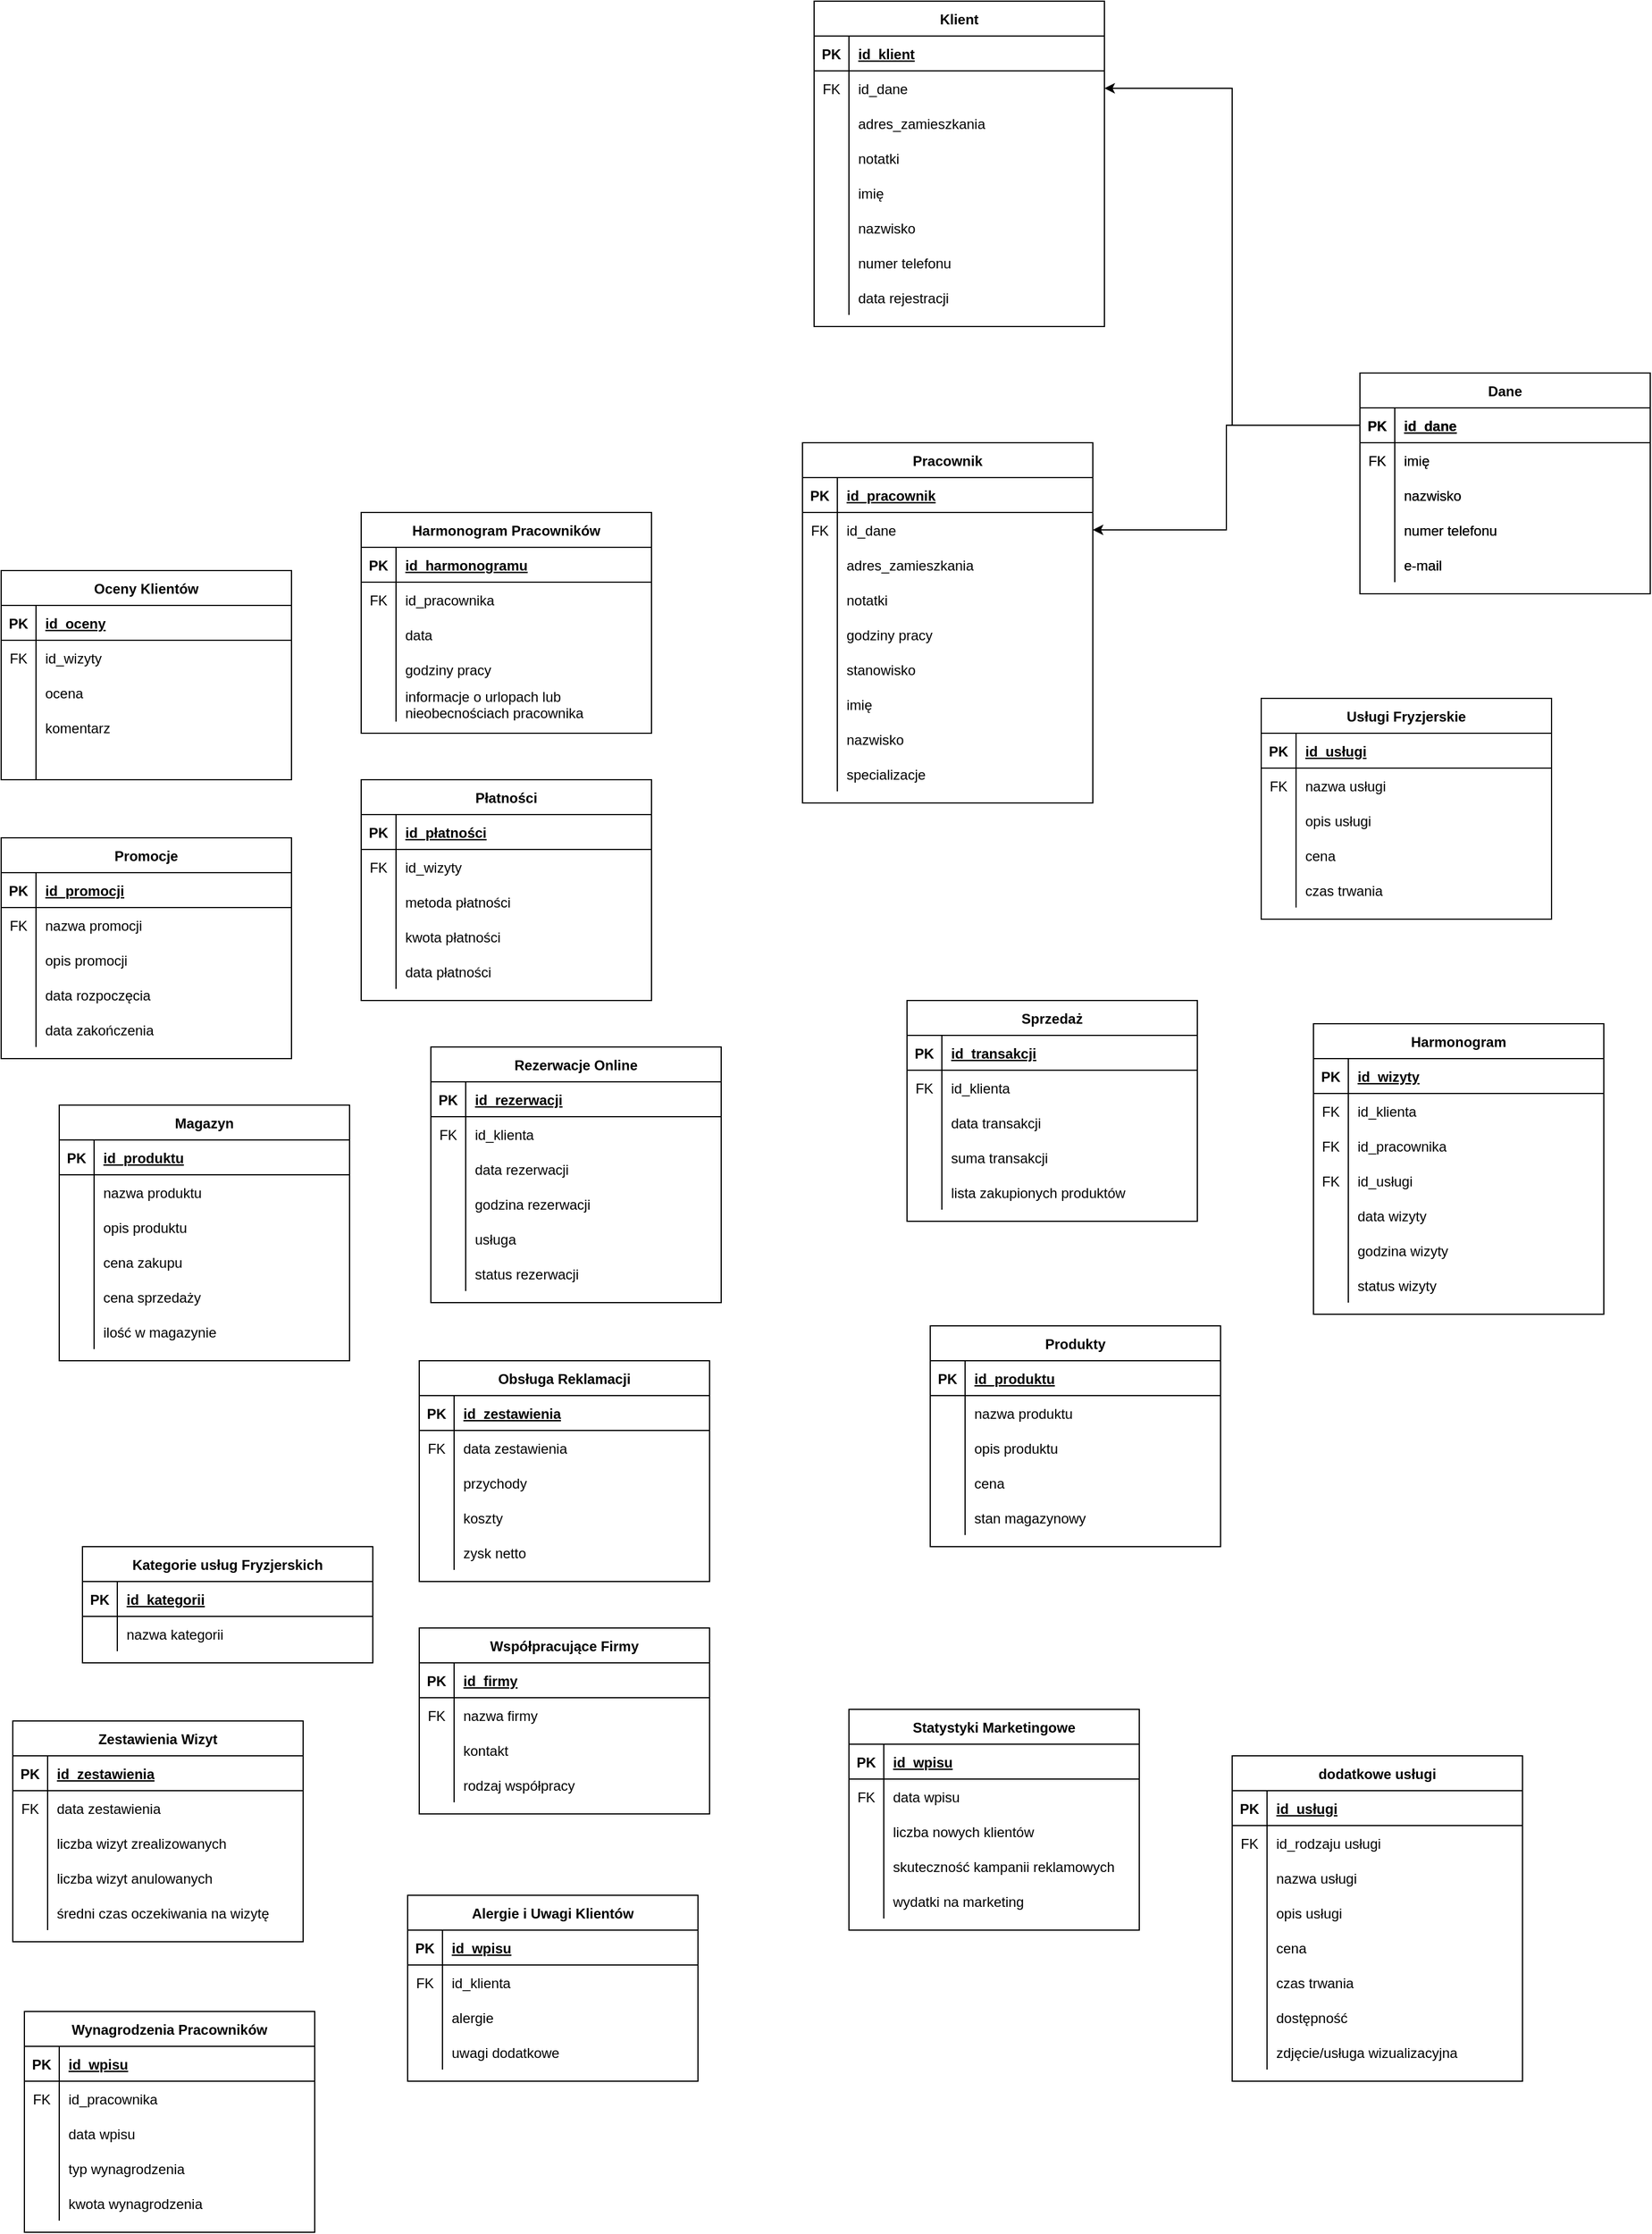 <mxfile version="24.1.0" type="device">
  <diagram id="R2lEEEUBdFMjLlhIrx00" name="Page-1">
    <mxGraphModel dx="2314" dy="2193" grid="1" gridSize="10" guides="1" tooltips="1" connect="1" arrows="1" fold="1" page="1" pageScale="1" pageWidth="850" pageHeight="1100" math="0" shadow="0" extFonts="Permanent Marker^https://fonts.googleapis.com/css?family=Permanent+Marker">
      <root>
        <mxCell id="0" />
        <mxCell id="1" parent="0" />
        <mxCell id="C-vyLk0tnHw3VtMMgP7b-23" value="Klient" style="shape=table;startSize=30;container=1;collapsible=1;childLayout=tableLayout;fixedRows=1;rowLines=0;fontStyle=1;align=center;resizeLast=1;" parent="1" vertex="1">
          <mxGeometry x="40" y="-320" width="250" height="280" as="geometry" />
        </mxCell>
        <mxCell id="C-vyLk0tnHw3VtMMgP7b-24" value="" style="shape=partialRectangle;collapsible=0;dropTarget=0;pointerEvents=0;fillColor=none;points=[[0,0.5],[1,0.5]];portConstraint=eastwest;top=0;left=0;right=0;bottom=1;" parent="C-vyLk0tnHw3VtMMgP7b-23" vertex="1">
          <mxGeometry y="30" width="250" height="30" as="geometry" />
        </mxCell>
        <mxCell id="C-vyLk0tnHw3VtMMgP7b-25" value="PK" style="shape=partialRectangle;overflow=hidden;connectable=0;fillColor=none;top=0;left=0;bottom=0;right=0;fontStyle=1;" parent="C-vyLk0tnHw3VtMMgP7b-24" vertex="1">
          <mxGeometry width="30" height="30" as="geometry">
            <mxRectangle width="30" height="30" as="alternateBounds" />
          </mxGeometry>
        </mxCell>
        <mxCell id="C-vyLk0tnHw3VtMMgP7b-26" value="id_klient" style="shape=partialRectangle;overflow=hidden;connectable=0;fillColor=none;top=0;left=0;bottom=0;right=0;align=left;spacingLeft=6;fontStyle=5;" parent="C-vyLk0tnHw3VtMMgP7b-24" vertex="1">
          <mxGeometry x="30" width="220" height="30" as="geometry">
            <mxRectangle width="220" height="30" as="alternateBounds" />
          </mxGeometry>
        </mxCell>
        <mxCell id="C-vyLk0tnHw3VtMMgP7b-27" value="" style="shape=partialRectangle;collapsible=0;dropTarget=0;pointerEvents=0;fillColor=none;points=[[0,0.5],[1,0.5]];portConstraint=eastwest;top=0;left=0;right=0;bottom=0;" parent="C-vyLk0tnHw3VtMMgP7b-23" vertex="1">
          <mxGeometry y="60" width="250" height="30" as="geometry" />
        </mxCell>
        <mxCell id="C-vyLk0tnHw3VtMMgP7b-28" value="FK" style="shape=partialRectangle;overflow=hidden;connectable=0;fillColor=none;top=0;left=0;bottom=0;right=0;" parent="C-vyLk0tnHw3VtMMgP7b-27" vertex="1">
          <mxGeometry width="30" height="30" as="geometry">
            <mxRectangle width="30" height="30" as="alternateBounds" />
          </mxGeometry>
        </mxCell>
        <mxCell id="C-vyLk0tnHw3VtMMgP7b-29" value="id_dane" style="shape=partialRectangle;overflow=hidden;connectable=0;fillColor=none;top=0;left=0;bottom=0;right=0;align=left;spacingLeft=6;" parent="C-vyLk0tnHw3VtMMgP7b-27" vertex="1">
          <mxGeometry x="30" width="220" height="30" as="geometry">
            <mxRectangle width="220" height="30" as="alternateBounds" />
          </mxGeometry>
        </mxCell>
        <mxCell id="fDqwsJUuWyZML3_3OswK-1" style="shape=partialRectangle;collapsible=0;dropTarget=0;pointerEvents=0;fillColor=none;points=[[0,0.5],[1,0.5]];portConstraint=eastwest;top=0;left=0;right=0;bottom=0;" parent="C-vyLk0tnHw3VtMMgP7b-23" vertex="1">
          <mxGeometry y="90" width="250" height="30" as="geometry" />
        </mxCell>
        <mxCell id="fDqwsJUuWyZML3_3OswK-2" style="shape=partialRectangle;overflow=hidden;connectable=0;fillColor=none;top=0;left=0;bottom=0;right=0;" parent="fDqwsJUuWyZML3_3OswK-1" vertex="1">
          <mxGeometry width="30" height="30" as="geometry">
            <mxRectangle width="30" height="30" as="alternateBounds" />
          </mxGeometry>
        </mxCell>
        <mxCell id="fDqwsJUuWyZML3_3OswK-3" value="adres_zamieszkania" style="shape=partialRectangle;overflow=hidden;connectable=0;fillColor=none;top=0;left=0;bottom=0;right=0;align=left;spacingLeft=6;" parent="fDqwsJUuWyZML3_3OswK-1" vertex="1">
          <mxGeometry x="30" width="220" height="30" as="geometry">
            <mxRectangle width="220" height="30" as="alternateBounds" />
          </mxGeometry>
        </mxCell>
        <mxCell id="fDqwsJUuWyZML3_3OswK-4" style="shape=partialRectangle;collapsible=0;dropTarget=0;pointerEvents=0;fillColor=none;points=[[0,0.5],[1,0.5]];portConstraint=eastwest;top=0;left=0;right=0;bottom=0;" parent="C-vyLk0tnHw3VtMMgP7b-23" vertex="1">
          <mxGeometry y="120" width="250" height="30" as="geometry" />
        </mxCell>
        <mxCell id="fDqwsJUuWyZML3_3OswK-5" style="shape=partialRectangle;overflow=hidden;connectable=0;fillColor=none;top=0;left=0;bottom=0;right=0;" parent="fDqwsJUuWyZML3_3OswK-4" vertex="1">
          <mxGeometry width="30" height="30" as="geometry">
            <mxRectangle width="30" height="30" as="alternateBounds" />
          </mxGeometry>
        </mxCell>
        <mxCell id="fDqwsJUuWyZML3_3OswK-6" value="notatki" style="shape=partialRectangle;overflow=hidden;connectable=0;fillColor=none;top=0;left=0;bottom=0;right=0;align=left;spacingLeft=6;" parent="fDqwsJUuWyZML3_3OswK-4" vertex="1">
          <mxGeometry x="30" width="220" height="30" as="geometry">
            <mxRectangle width="220" height="30" as="alternateBounds" />
          </mxGeometry>
        </mxCell>
        <mxCell id="Xa5ii_fsnkodLH5zwBpu-366" style="shape=partialRectangle;collapsible=0;dropTarget=0;pointerEvents=0;fillColor=none;points=[[0,0.5],[1,0.5]];portConstraint=eastwest;top=0;left=0;right=0;bottom=0;" vertex="1" parent="C-vyLk0tnHw3VtMMgP7b-23">
          <mxGeometry y="150" width="250" height="30" as="geometry" />
        </mxCell>
        <mxCell id="Xa5ii_fsnkodLH5zwBpu-367" style="shape=partialRectangle;overflow=hidden;connectable=0;fillColor=none;top=0;left=0;bottom=0;right=0;" vertex="1" parent="Xa5ii_fsnkodLH5zwBpu-366">
          <mxGeometry width="30" height="30" as="geometry">
            <mxRectangle width="30" height="30" as="alternateBounds" />
          </mxGeometry>
        </mxCell>
        <mxCell id="Xa5ii_fsnkodLH5zwBpu-368" value="imię" style="shape=partialRectangle;overflow=hidden;connectable=0;fillColor=none;top=0;left=0;bottom=0;right=0;align=left;spacingLeft=6;" vertex="1" parent="Xa5ii_fsnkodLH5zwBpu-366">
          <mxGeometry x="30" width="220" height="30" as="geometry">
            <mxRectangle width="220" height="30" as="alternateBounds" />
          </mxGeometry>
        </mxCell>
        <mxCell id="Xa5ii_fsnkodLH5zwBpu-363" style="shape=partialRectangle;collapsible=0;dropTarget=0;pointerEvents=0;fillColor=none;points=[[0,0.5],[1,0.5]];portConstraint=eastwest;top=0;left=0;right=0;bottom=0;" vertex="1" parent="C-vyLk0tnHw3VtMMgP7b-23">
          <mxGeometry y="180" width="250" height="30" as="geometry" />
        </mxCell>
        <mxCell id="Xa5ii_fsnkodLH5zwBpu-364" style="shape=partialRectangle;overflow=hidden;connectable=0;fillColor=none;top=0;left=0;bottom=0;right=0;" vertex="1" parent="Xa5ii_fsnkodLH5zwBpu-363">
          <mxGeometry width="30" height="30" as="geometry">
            <mxRectangle width="30" height="30" as="alternateBounds" />
          </mxGeometry>
        </mxCell>
        <mxCell id="Xa5ii_fsnkodLH5zwBpu-365" value="nazwisko" style="shape=partialRectangle;overflow=hidden;connectable=0;fillColor=none;top=0;left=0;bottom=0;right=0;align=left;spacingLeft=6;" vertex="1" parent="Xa5ii_fsnkodLH5zwBpu-363">
          <mxGeometry x="30" width="220" height="30" as="geometry">
            <mxRectangle width="220" height="30" as="alternateBounds" />
          </mxGeometry>
        </mxCell>
        <mxCell id="Xa5ii_fsnkodLH5zwBpu-360" style="shape=partialRectangle;collapsible=0;dropTarget=0;pointerEvents=0;fillColor=none;points=[[0,0.5],[1,0.5]];portConstraint=eastwest;top=0;left=0;right=0;bottom=0;" vertex="1" parent="C-vyLk0tnHw3VtMMgP7b-23">
          <mxGeometry y="210" width="250" height="30" as="geometry" />
        </mxCell>
        <mxCell id="Xa5ii_fsnkodLH5zwBpu-361" style="shape=partialRectangle;overflow=hidden;connectable=0;fillColor=none;top=0;left=0;bottom=0;right=0;" vertex="1" parent="Xa5ii_fsnkodLH5zwBpu-360">
          <mxGeometry width="30" height="30" as="geometry">
            <mxRectangle width="30" height="30" as="alternateBounds" />
          </mxGeometry>
        </mxCell>
        <mxCell id="Xa5ii_fsnkodLH5zwBpu-362" value="numer telefonu" style="shape=partialRectangle;overflow=hidden;connectable=0;fillColor=none;top=0;left=0;bottom=0;right=0;align=left;spacingLeft=6;" vertex="1" parent="Xa5ii_fsnkodLH5zwBpu-360">
          <mxGeometry x="30" width="220" height="30" as="geometry">
            <mxRectangle width="220" height="30" as="alternateBounds" />
          </mxGeometry>
        </mxCell>
        <mxCell id="Xa5ii_fsnkodLH5zwBpu-369" style="shape=partialRectangle;collapsible=0;dropTarget=0;pointerEvents=0;fillColor=none;points=[[0,0.5],[1,0.5]];portConstraint=eastwest;top=0;left=0;right=0;bottom=0;" vertex="1" parent="C-vyLk0tnHw3VtMMgP7b-23">
          <mxGeometry y="240" width="250" height="30" as="geometry" />
        </mxCell>
        <mxCell id="Xa5ii_fsnkodLH5zwBpu-370" style="shape=partialRectangle;overflow=hidden;connectable=0;fillColor=none;top=0;left=0;bottom=0;right=0;" vertex="1" parent="Xa5ii_fsnkodLH5zwBpu-369">
          <mxGeometry width="30" height="30" as="geometry">
            <mxRectangle width="30" height="30" as="alternateBounds" />
          </mxGeometry>
        </mxCell>
        <mxCell id="Xa5ii_fsnkodLH5zwBpu-371" value="data rejestracji" style="shape=partialRectangle;overflow=hidden;connectable=0;fillColor=none;top=0;left=0;bottom=0;right=0;align=left;spacingLeft=6;" vertex="1" parent="Xa5ii_fsnkodLH5zwBpu-369">
          <mxGeometry x="30" width="220" height="30" as="geometry">
            <mxRectangle width="220" height="30" as="alternateBounds" />
          </mxGeometry>
        </mxCell>
        <mxCell id="fDqwsJUuWyZML3_3OswK-7" value="Dane" style="shape=table;startSize=30;container=1;collapsible=1;childLayout=tableLayout;fixedRows=1;rowLines=0;fontStyle=1;align=center;resizeLast=1;" parent="1" vertex="1">
          <mxGeometry x="510" width="250" height="190" as="geometry" />
        </mxCell>
        <mxCell id="fDqwsJUuWyZML3_3OswK-8" value="" style="shape=partialRectangle;collapsible=0;dropTarget=0;pointerEvents=0;fillColor=none;points=[[0,0.5],[1,0.5]];portConstraint=eastwest;top=0;left=0;right=0;bottom=1;" parent="fDqwsJUuWyZML3_3OswK-7" vertex="1">
          <mxGeometry y="30" width="250" height="30" as="geometry" />
        </mxCell>
        <mxCell id="fDqwsJUuWyZML3_3OswK-9" value="PK" style="shape=partialRectangle;overflow=hidden;connectable=0;fillColor=none;top=0;left=0;bottom=0;right=0;fontStyle=1;" parent="fDqwsJUuWyZML3_3OswK-8" vertex="1">
          <mxGeometry width="30" height="30" as="geometry">
            <mxRectangle width="30" height="30" as="alternateBounds" />
          </mxGeometry>
        </mxCell>
        <mxCell id="fDqwsJUuWyZML3_3OswK-10" value="id_dane" style="shape=partialRectangle;overflow=hidden;connectable=0;fillColor=none;top=0;left=0;bottom=0;right=0;align=left;spacingLeft=6;fontStyle=5;" parent="fDqwsJUuWyZML3_3OswK-8" vertex="1">
          <mxGeometry x="30" width="220" height="30" as="geometry">
            <mxRectangle width="220" height="30" as="alternateBounds" />
          </mxGeometry>
        </mxCell>
        <mxCell id="fDqwsJUuWyZML3_3OswK-11" value="" style="shape=partialRectangle;collapsible=0;dropTarget=0;pointerEvents=0;fillColor=none;points=[[0,0.5],[1,0.5]];portConstraint=eastwest;top=0;left=0;right=0;bottom=0;" parent="fDqwsJUuWyZML3_3OswK-7" vertex="1">
          <mxGeometry y="60" width="250" height="30" as="geometry" />
        </mxCell>
        <mxCell id="fDqwsJUuWyZML3_3OswK-12" value="FK" style="shape=partialRectangle;overflow=hidden;connectable=0;fillColor=none;top=0;left=0;bottom=0;right=0;" parent="fDqwsJUuWyZML3_3OswK-11" vertex="1">
          <mxGeometry width="30" height="30" as="geometry">
            <mxRectangle width="30" height="30" as="alternateBounds" />
          </mxGeometry>
        </mxCell>
        <mxCell id="fDqwsJUuWyZML3_3OswK-13" value="imię" style="shape=partialRectangle;overflow=hidden;connectable=0;fillColor=none;top=0;left=0;bottom=0;right=0;align=left;spacingLeft=6;" parent="fDqwsJUuWyZML3_3OswK-11" vertex="1">
          <mxGeometry x="30" width="220" height="30" as="geometry">
            <mxRectangle width="220" height="30" as="alternateBounds" />
          </mxGeometry>
        </mxCell>
        <mxCell id="fDqwsJUuWyZML3_3OswK-14" style="shape=partialRectangle;collapsible=0;dropTarget=0;pointerEvents=0;fillColor=none;points=[[0,0.5],[1,0.5]];portConstraint=eastwest;top=0;left=0;right=0;bottom=0;" parent="fDqwsJUuWyZML3_3OswK-7" vertex="1">
          <mxGeometry y="90" width="250" height="30" as="geometry" />
        </mxCell>
        <mxCell id="fDqwsJUuWyZML3_3OswK-15" style="shape=partialRectangle;overflow=hidden;connectable=0;fillColor=none;top=0;left=0;bottom=0;right=0;" parent="fDqwsJUuWyZML3_3OswK-14" vertex="1">
          <mxGeometry width="30" height="30" as="geometry">
            <mxRectangle width="30" height="30" as="alternateBounds" />
          </mxGeometry>
        </mxCell>
        <mxCell id="fDqwsJUuWyZML3_3OswK-16" value="nazwisko" style="shape=partialRectangle;overflow=hidden;connectable=0;fillColor=none;top=0;left=0;bottom=0;right=0;align=left;spacingLeft=6;" parent="fDqwsJUuWyZML3_3OswK-14" vertex="1">
          <mxGeometry x="30" width="220" height="30" as="geometry">
            <mxRectangle width="220" height="30" as="alternateBounds" />
          </mxGeometry>
        </mxCell>
        <mxCell id="fDqwsJUuWyZML3_3OswK-17" style="shape=partialRectangle;collapsible=0;dropTarget=0;pointerEvents=0;fillColor=none;points=[[0,0.5],[1,0.5]];portConstraint=eastwest;top=0;left=0;right=0;bottom=0;" parent="fDqwsJUuWyZML3_3OswK-7" vertex="1">
          <mxGeometry y="120" width="250" height="30" as="geometry" />
        </mxCell>
        <mxCell id="fDqwsJUuWyZML3_3OswK-18" style="shape=partialRectangle;overflow=hidden;connectable=0;fillColor=none;top=0;left=0;bottom=0;right=0;" parent="fDqwsJUuWyZML3_3OswK-17" vertex="1">
          <mxGeometry width="30" height="30" as="geometry">
            <mxRectangle width="30" height="30" as="alternateBounds" />
          </mxGeometry>
        </mxCell>
        <mxCell id="fDqwsJUuWyZML3_3OswK-19" value="numer telefonu" style="shape=partialRectangle;overflow=hidden;connectable=0;fillColor=none;top=0;left=0;bottom=0;right=0;align=left;spacingLeft=6;" parent="fDqwsJUuWyZML3_3OswK-17" vertex="1">
          <mxGeometry x="30" width="220" height="30" as="geometry">
            <mxRectangle width="220" height="30" as="alternateBounds" />
          </mxGeometry>
        </mxCell>
        <mxCell id="fDqwsJUuWyZML3_3OswK-24" style="shape=partialRectangle;collapsible=0;dropTarget=0;pointerEvents=0;fillColor=none;points=[[0,0.5],[1,0.5]];portConstraint=eastwest;top=0;left=0;right=0;bottom=0;" parent="fDqwsJUuWyZML3_3OswK-7" vertex="1">
          <mxGeometry y="150" width="250" height="30" as="geometry" />
        </mxCell>
        <mxCell id="fDqwsJUuWyZML3_3OswK-25" style="shape=partialRectangle;overflow=hidden;connectable=0;fillColor=none;top=0;left=0;bottom=0;right=0;" parent="fDqwsJUuWyZML3_3OswK-24" vertex="1">
          <mxGeometry width="30" height="30" as="geometry">
            <mxRectangle width="30" height="30" as="alternateBounds" />
          </mxGeometry>
        </mxCell>
        <mxCell id="fDqwsJUuWyZML3_3OswK-26" value="e-mail" style="shape=partialRectangle;overflow=hidden;connectable=0;fillColor=none;top=0;left=0;bottom=0;right=0;align=left;spacingLeft=6;" parent="fDqwsJUuWyZML3_3OswK-24" vertex="1">
          <mxGeometry x="30" width="220" height="30" as="geometry">
            <mxRectangle width="220" height="30" as="alternateBounds" />
          </mxGeometry>
        </mxCell>
        <mxCell id="fDqwsJUuWyZML3_3OswK-20" style="edgeStyle=orthogonalEdgeStyle;rounded=0;orthogonalLoop=1;jettySize=auto;html=1;exitX=0;exitY=0.5;exitDx=0;exitDy=0;" parent="1" source="fDqwsJUuWyZML3_3OswK-8" target="C-vyLk0tnHw3VtMMgP7b-27" edge="1">
          <mxGeometry relative="1" as="geometry" />
        </mxCell>
        <mxCell id="fDqwsJUuWyZML3_3OswK-27" value="Pracownik" style="shape=table;startSize=30;container=1;collapsible=1;childLayout=tableLayout;fixedRows=1;rowLines=0;fontStyle=1;align=center;resizeLast=1;" parent="1" vertex="1">
          <mxGeometry x="30" y="60" width="250" height="310" as="geometry" />
        </mxCell>
        <mxCell id="fDqwsJUuWyZML3_3OswK-28" value="" style="shape=partialRectangle;collapsible=0;dropTarget=0;pointerEvents=0;fillColor=none;points=[[0,0.5],[1,0.5]];portConstraint=eastwest;top=0;left=0;right=0;bottom=1;" parent="fDqwsJUuWyZML3_3OswK-27" vertex="1">
          <mxGeometry y="30" width="250" height="30" as="geometry" />
        </mxCell>
        <mxCell id="fDqwsJUuWyZML3_3OswK-29" value="PK" style="shape=partialRectangle;overflow=hidden;connectable=0;fillColor=none;top=0;left=0;bottom=0;right=0;fontStyle=1;" parent="fDqwsJUuWyZML3_3OswK-28" vertex="1">
          <mxGeometry width="30" height="30" as="geometry">
            <mxRectangle width="30" height="30" as="alternateBounds" />
          </mxGeometry>
        </mxCell>
        <mxCell id="fDqwsJUuWyZML3_3OswK-30" value="id_pracownik" style="shape=partialRectangle;overflow=hidden;connectable=0;fillColor=none;top=0;left=0;bottom=0;right=0;align=left;spacingLeft=6;fontStyle=5;" parent="fDqwsJUuWyZML3_3OswK-28" vertex="1">
          <mxGeometry x="30" width="220" height="30" as="geometry">
            <mxRectangle width="220" height="30" as="alternateBounds" />
          </mxGeometry>
        </mxCell>
        <mxCell id="fDqwsJUuWyZML3_3OswK-31" value="" style="shape=partialRectangle;collapsible=0;dropTarget=0;pointerEvents=0;fillColor=none;points=[[0,0.5],[1,0.5]];portConstraint=eastwest;top=0;left=0;right=0;bottom=0;" parent="fDqwsJUuWyZML3_3OswK-27" vertex="1">
          <mxGeometry y="60" width="250" height="30" as="geometry" />
        </mxCell>
        <mxCell id="fDqwsJUuWyZML3_3OswK-32" value="FK" style="shape=partialRectangle;overflow=hidden;connectable=0;fillColor=none;top=0;left=0;bottom=0;right=0;" parent="fDqwsJUuWyZML3_3OswK-31" vertex="1">
          <mxGeometry width="30" height="30" as="geometry">
            <mxRectangle width="30" height="30" as="alternateBounds" />
          </mxGeometry>
        </mxCell>
        <mxCell id="fDqwsJUuWyZML3_3OswK-33" value="id_dane" style="shape=partialRectangle;overflow=hidden;connectable=0;fillColor=none;top=0;left=0;bottom=0;right=0;align=left;spacingLeft=6;" parent="fDqwsJUuWyZML3_3OswK-31" vertex="1">
          <mxGeometry x="30" width="220" height="30" as="geometry">
            <mxRectangle width="220" height="30" as="alternateBounds" />
          </mxGeometry>
        </mxCell>
        <mxCell id="fDqwsJUuWyZML3_3OswK-34" style="shape=partialRectangle;collapsible=0;dropTarget=0;pointerEvents=0;fillColor=none;points=[[0,0.5],[1,0.5]];portConstraint=eastwest;top=0;left=0;right=0;bottom=0;" parent="fDqwsJUuWyZML3_3OswK-27" vertex="1">
          <mxGeometry y="90" width="250" height="30" as="geometry" />
        </mxCell>
        <mxCell id="fDqwsJUuWyZML3_3OswK-35" style="shape=partialRectangle;overflow=hidden;connectable=0;fillColor=none;top=0;left=0;bottom=0;right=0;" parent="fDqwsJUuWyZML3_3OswK-34" vertex="1">
          <mxGeometry width="30" height="30" as="geometry">
            <mxRectangle width="30" height="30" as="alternateBounds" />
          </mxGeometry>
        </mxCell>
        <mxCell id="fDqwsJUuWyZML3_3OswK-36" value="adres_zamieszkania" style="shape=partialRectangle;overflow=hidden;connectable=0;fillColor=none;top=0;left=0;bottom=0;right=0;align=left;spacingLeft=6;" parent="fDqwsJUuWyZML3_3OswK-34" vertex="1">
          <mxGeometry x="30" width="220" height="30" as="geometry">
            <mxRectangle width="220" height="30" as="alternateBounds" />
          </mxGeometry>
        </mxCell>
        <mxCell id="fDqwsJUuWyZML3_3OswK-37" style="shape=partialRectangle;collapsible=0;dropTarget=0;pointerEvents=0;fillColor=none;points=[[0,0.5],[1,0.5]];portConstraint=eastwest;top=0;left=0;right=0;bottom=0;" parent="fDqwsJUuWyZML3_3OswK-27" vertex="1">
          <mxGeometry y="120" width="250" height="30" as="geometry" />
        </mxCell>
        <mxCell id="fDqwsJUuWyZML3_3OswK-38" style="shape=partialRectangle;overflow=hidden;connectable=0;fillColor=none;top=0;left=0;bottom=0;right=0;" parent="fDqwsJUuWyZML3_3OswK-37" vertex="1">
          <mxGeometry width="30" height="30" as="geometry">
            <mxRectangle width="30" height="30" as="alternateBounds" />
          </mxGeometry>
        </mxCell>
        <mxCell id="fDqwsJUuWyZML3_3OswK-39" value="notatki" style="shape=partialRectangle;overflow=hidden;connectable=0;fillColor=none;top=0;left=0;bottom=0;right=0;align=left;spacingLeft=6;" parent="fDqwsJUuWyZML3_3OswK-37" vertex="1">
          <mxGeometry x="30" width="220" height="30" as="geometry">
            <mxRectangle width="220" height="30" as="alternateBounds" />
          </mxGeometry>
        </mxCell>
        <mxCell id="Xa5ii_fsnkodLH5zwBpu-381" style="shape=partialRectangle;collapsible=0;dropTarget=0;pointerEvents=0;fillColor=none;points=[[0,0.5],[1,0.5]];portConstraint=eastwest;top=0;left=0;right=0;bottom=0;" vertex="1" parent="fDqwsJUuWyZML3_3OswK-27">
          <mxGeometry y="150" width="250" height="30" as="geometry" />
        </mxCell>
        <mxCell id="Xa5ii_fsnkodLH5zwBpu-382" style="shape=partialRectangle;overflow=hidden;connectable=0;fillColor=none;top=0;left=0;bottom=0;right=0;" vertex="1" parent="Xa5ii_fsnkodLH5zwBpu-381">
          <mxGeometry width="30" height="30" as="geometry">
            <mxRectangle width="30" height="30" as="alternateBounds" />
          </mxGeometry>
        </mxCell>
        <mxCell id="Xa5ii_fsnkodLH5zwBpu-383" value="godziny pracy" style="shape=partialRectangle;overflow=hidden;connectable=0;fillColor=none;top=0;left=0;bottom=0;right=0;align=left;spacingLeft=6;" vertex="1" parent="Xa5ii_fsnkodLH5zwBpu-381">
          <mxGeometry x="30" width="220" height="30" as="geometry">
            <mxRectangle width="220" height="30" as="alternateBounds" />
          </mxGeometry>
        </mxCell>
        <mxCell id="Xa5ii_fsnkodLH5zwBpu-378" style="shape=partialRectangle;collapsible=0;dropTarget=0;pointerEvents=0;fillColor=none;points=[[0,0.5],[1,0.5]];portConstraint=eastwest;top=0;left=0;right=0;bottom=0;" vertex="1" parent="fDqwsJUuWyZML3_3OswK-27">
          <mxGeometry y="180" width="250" height="30" as="geometry" />
        </mxCell>
        <mxCell id="Xa5ii_fsnkodLH5zwBpu-379" style="shape=partialRectangle;overflow=hidden;connectable=0;fillColor=none;top=0;left=0;bottom=0;right=0;" vertex="1" parent="Xa5ii_fsnkodLH5zwBpu-378">
          <mxGeometry width="30" height="30" as="geometry">
            <mxRectangle width="30" height="30" as="alternateBounds" />
          </mxGeometry>
        </mxCell>
        <mxCell id="Xa5ii_fsnkodLH5zwBpu-380" value="stanowisko" style="shape=partialRectangle;overflow=hidden;connectable=0;fillColor=none;top=0;left=0;bottom=0;right=0;align=left;spacingLeft=6;" vertex="1" parent="Xa5ii_fsnkodLH5zwBpu-378">
          <mxGeometry x="30" width="220" height="30" as="geometry">
            <mxRectangle width="220" height="30" as="alternateBounds" />
          </mxGeometry>
        </mxCell>
        <mxCell id="Xa5ii_fsnkodLH5zwBpu-375" style="shape=partialRectangle;collapsible=0;dropTarget=0;pointerEvents=0;fillColor=none;points=[[0,0.5],[1,0.5]];portConstraint=eastwest;top=0;left=0;right=0;bottom=0;" vertex="1" parent="fDqwsJUuWyZML3_3OswK-27">
          <mxGeometry y="210" width="250" height="30" as="geometry" />
        </mxCell>
        <mxCell id="Xa5ii_fsnkodLH5zwBpu-376" style="shape=partialRectangle;overflow=hidden;connectable=0;fillColor=none;top=0;left=0;bottom=0;right=0;" vertex="1" parent="Xa5ii_fsnkodLH5zwBpu-375">
          <mxGeometry width="30" height="30" as="geometry">
            <mxRectangle width="30" height="30" as="alternateBounds" />
          </mxGeometry>
        </mxCell>
        <mxCell id="Xa5ii_fsnkodLH5zwBpu-377" value="imię" style="shape=partialRectangle;overflow=hidden;connectable=0;fillColor=none;top=0;left=0;bottom=0;right=0;align=left;spacingLeft=6;" vertex="1" parent="Xa5ii_fsnkodLH5zwBpu-375">
          <mxGeometry x="30" width="220" height="30" as="geometry">
            <mxRectangle width="220" height="30" as="alternateBounds" />
          </mxGeometry>
        </mxCell>
        <mxCell id="Xa5ii_fsnkodLH5zwBpu-372" style="shape=partialRectangle;collapsible=0;dropTarget=0;pointerEvents=0;fillColor=none;points=[[0,0.5],[1,0.5]];portConstraint=eastwest;top=0;left=0;right=0;bottom=0;" vertex="1" parent="fDqwsJUuWyZML3_3OswK-27">
          <mxGeometry y="240" width="250" height="30" as="geometry" />
        </mxCell>
        <mxCell id="Xa5ii_fsnkodLH5zwBpu-373" style="shape=partialRectangle;overflow=hidden;connectable=0;fillColor=none;top=0;left=0;bottom=0;right=0;" vertex="1" parent="Xa5ii_fsnkodLH5zwBpu-372">
          <mxGeometry width="30" height="30" as="geometry">
            <mxRectangle width="30" height="30" as="alternateBounds" />
          </mxGeometry>
        </mxCell>
        <mxCell id="Xa5ii_fsnkodLH5zwBpu-374" value="nazwisko" style="shape=partialRectangle;overflow=hidden;connectable=0;fillColor=none;top=0;left=0;bottom=0;right=0;align=left;spacingLeft=6;" vertex="1" parent="Xa5ii_fsnkodLH5zwBpu-372">
          <mxGeometry x="30" width="220" height="30" as="geometry">
            <mxRectangle width="220" height="30" as="alternateBounds" />
          </mxGeometry>
        </mxCell>
        <mxCell id="Xa5ii_fsnkodLH5zwBpu-384" style="shape=partialRectangle;collapsible=0;dropTarget=0;pointerEvents=0;fillColor=none;points=[[0,0.5],[1,0.5]];portConstraint=eastwest;top=0;left=0;right=0;bottom=0;" vertex="1" parent="fDqwsJUuWyZML3_3OswK-27">
          <mxGeometry y="270" width="250" height="30" as="geometry" />
        </mxCell>
        <mxCell id="Xa5ii_fsnkodLH5zwBpu-385" style="shape=partialRectangle;overflow=hidden;connectable=0;fillColor=none;top=0;left=0;bottom=0;right=0;" vertex="1" parent="Xa5ii_fsnkodLH5zwBpu-384">
          <mxGeometry width="30" height="30" as="geometry">
            <mxRectangle width="30" height="30" as="alternateBounds" />
          </mxGeometry>
        </mxCell>
        <mxCell id="Xa5ii_fsnkodLH5zwBpu-386" value="specializacje" style="shape=partialRectangle;overflow=hidden;connectable=0;fillColor=none;top=0;left=0;bottom=0;right=0;align=left;spacingLeft=6;" vertex="1" parent="Xa5ii_fsnkodLH5zwBpu-384">
          <mxGeometry x="30" width="220" height="30" as="geometry">
            <mxRectangle width="220" height="30" as="alternateBounds" />
          </mxGeometry>
        </mxCell>
        <mxCell id="fDqwsJUuWyZML3_3OswK-40" style="edgeStyle=orthogonalEdgeStyle;rounded=0;orthogonalLoop=1;jettySize=auto;html=1;exitX=0;exitY=0.5;exitDx=0;exitDy=0;" parent="1" source="fDqwsJUuWyZML3_3OswK-8" target="fDqwsJUuWyZML3_3OswK-31" edge="1">
          <mxGeometry relative="1" as="geometry" />
        </mxCell>
        <mxCell id="Xa5ii_fsnkodLH5zwBpu-1" value="Dane" style="shape=table;startSize=30;container=1;collapsible=1;childLayout=tableLayout;fixedRows=1;rowLines=0;fontStyle=1;align=center;resizeLast=1;" vertex="1" parent="1">
          <mxGeometry x="510" width="250" height="190" as="geometry" />
        </mxCell>
        <mxCell id="Xa5ii_fsnkodLH5zwBpu-2" value="" style="shape=partialRectangle;collapsible=0;dropTarget=0;pointerEvents=0;fillColor=none;points=[[0,0.5],[1,0.5]];portConstraint=eastwest;top=0;left=0;right=0;bottom=1;" vertex="1" parent="Xa5ii_fsnkodLH5zwBpu-1">
          <mxGeometry y="30" width="250" height="30" as="geometry" />
        </mxCell>
        <mxCell id="Xa5ii_fsnkodLH5zwBpu-3" value="PK" style="shape=partialRectangle;overflow=hidden;connectable=0;fillColor=none;top=0;left=0;bottom=0;right=0;fontStyle=1;" vertex="1" parent="Xa5ii_fsnkodLH5zwBpu-2">
          <mxGeometry width="30" height="30" as="geometry">
            <mxRectangle width="30" height="30" as="alternateBounds" />
          </mxGeometry>
        </mxCell>
        <mxCell id="Xa5ii_fsnkodLH5zwBpu-4" value="id_dane" style="shape=partialRectangle;overflow=hidden;connectable=0;fillColor=none;top=0;left=0;bottom=0;right=0;align=left;spacingLeft=6;fontStyle=5;" vertex="1" parent="Xa5ii_fsnkodLH5zwBpu-2">
          <mxGeometry x="30" width="220" height="30" as="geometry">
            <mxRectangle width="220" height="30" as="alternateBounds" />
          </mxGeometry>
        </mxCell>
        <mxCell id="Xa5ii_fsnkodLH5zwBpu-5" value="" style="shape=partialRectangle;collapsible=0;dropTarget=0;pointerEvents=0;fillColor=none;points=[[0,0.5],[1,0.5]];portConstraint=eastwest;top=0;left=0;right=0;bottom=0;" vertex="1" parent="Xa5ii_fsnkodLH5zwBpu-1">
          <mxGeometry y="60" width="250" height="30" as="geometry" />
        </mxCell>
        <mxCell id="Xa5ii_fsnkodLH5zwBpu-6" value="FK" style="shape=partialRectangle;overflow=hidden;connectable=0;fillColor=none;top=0;left=0;bottom=0;right=0;" vertex="1" parent="Xa5ii_fsnkodLH5zwBpu-5">
          <mxGeometry width="30" height="30" as="geometry">
            <mxRectangle width="30" height="30" as="alternateBounds" />
          </mxGeometry>
        </mxCell>
        <mxCell id="Xa5ii_fsnkodLH5zwBpu-7" value="imię" style="shape=partialRectangle;overflow=hidden;connectable=0;fillColor=none;top=0;left=0;bottom=0;right=0;align=left;spacingLeft=6;" vertex="1" parent="Xa5ii_fsnkodLH5zwBpu-5">
          <mxGeometry x="30" width="220" height="30" as="geometry">
            <mxRectangle width="220" height="30" as="alternateBounds" />
          </mxGeometry>
        </mxCell>
        <mxCell id="Xa5ii_fsnkodLH5zwBpu-8" style="shape=partialRectangle;collapsible=0;dropTarget=0;pointerEvents=0;fillColor=none;points=[[0,0.5],[1,0.5]];portConstraint=eastwest;top=0;left=0;right=0;bottom=0;" vertex="1" parent="Xa5ii_fsnkodLH5zwBpu-1">
          <mxGeometry y="90" width="250" height="30" as="geometry" />
        </mxCell>
        <mxCell id="Xa5ii_fsnkodLH5zwBpu-9" style="shape=partialRectangle;overflow=hidden;connectable=0;fillColor=none;top=0;left=0;bottom=0;right=0;" vertex="1" parent="Xa5ii_fsnkodLH5zwBpu-8">
          <mxGeometry width="30" height="30" as="geometry">
            <mxRectangle width="30" height="30" as="alternateBounds" />
          </mxGeometry>
        </mxCell>
        <mxCell id="Xa5ii_fsnkodLH5zwBpu-10" value="nazwisko" style="shape=partialRectangle;overflow=hidden;connectable=0;fillColor=none;top=0;left=0;bottom=0;right=0;align=left;spacingLeft=6;" vertex="1" parent="Xa5ii_fsnkodLH5zwBpu-8">
          <mxGeometry x="30" width="220" height="30" as="geometry">
            <mxRectangle width="220" height="30" as="alternateBounds" />
          </mxGeometry>
        </mxCell>
        <mxCell id="Xa5ii_fsnkodLH5zwBpu-11" style="shape=partialRectangle;collapsible=0;dropTarget=0;pointerEvents=0;fillColor=none;points=[[0,0.5],[1,0.5]];portConstraint=eastwest;top=0;left=0;right=0;bottom=0;" vertex="1" parent="Xa5ii_fsnkodLH5zwBpu-1">
          <mxGeometry y="120" width="250" height="30" as="geometry" />
        </mxCell>
        <mxCell id="Xa5ii_fsnkodLH5zwBpu-12" style="shape=partialRectangle;overflow=hidden;connectable=0;fillColor=none;top=0;left=0;bottom=0;right=0;" vertex="1" parent="Xa5ii_fsnkodLH5zwBpu-11">
          <mxGeometry width="30" height="30" as="geometry">
            <mxRectangle width="30" height="30" as="alternateBounds" />
          </mxGeometry>
        </mxCell>
        <mxCell id="Xa5ii_fsnkodLH5zwBpu-13" value="numer telefonu" style="shape=partialRectangle;overflow=hidden;connectable=0;fillColor=none;top=0;left=0;bottom=0;right=0;align=left;spacingLeft=6;" vertex="1" parent="Xa5ii_fsnkodLH5zwBpu-11">
          <mxGeometry x="30" width="220" height="30" as="geometry">
            <mxRectangle width="220" height="30" as="alternateBounds" />
          </mxGeometry>
        </mxCell>
        <mxCell id="Xa5ii_fsnkodLH5zwBpu-14" style="shape=partialRectangle;collapsible=0;dropTarget=0;pointerEvents=0;fillColor=none;points=[[0,0.5],[1,0.5]];portConstraint=eastwest;top=0;left=0;right=0;bottom=0;" vertex="1" parent="Xa5ii_fsnkodLH5zwBpu-1">
          <mxGeometry y="150" width="250" height="30" as="geometry" />
        </mxCell>
        <mxCell id="Xa5ii_fsnkodLH5zwBpu-15" style="shape=partialRectangle;overflow=hidden;connectable=0;fillColor=none;top=0;left=0;bottom=0;right=0;" vertex="1" parent="Xa5ii_fsnkodLH5zwBpu-14">
          <mxGeometry width="30" height="30" as="geometry">
            <mxRectangle width="30" height="30" as="alternateBounds" />
          </mxGeometry>
        </mxCell>
        <mxCell id="Xa5ii_fsnkodLH5zwBpu-16" value="e-mail" style="shape=partialRectangle;overflow=hidden;connectable=0;fillColor=none;top=0;left=0;bottom=0;right=0;align=left;spacingLeft=6;" vertex="1" parent="Xa5ii_fsnkodLH5zwBpu-14">
          <mxGeometry x="30" width="220" height="30" as="geometry">
            <mxRectangle width="220" height="30" as="alternateBounds" />
          </mxGeometry>
        </mxCell>
        <mxCell id="Xa5ii_fsnkodLH5zwBpu-49" value="Usługi Fryzjerskie" style="shape=table;startSize=30;container=1;collapsible=1;childLayout=tableLayout;fixedRows=1;rowLines=0;fontStyle=1;align=center;resizeLast=1;" vertex="1" parent="1">
          <mxGeometry x="425" y="280" width="250" height="190" as="geometry" />
        </mxCell>
        <mxCell id="Xa5ii_fsnkodLH5zwBpu-50" value="" style="shape=partialRectangle;collapsible=0;dropTarget=0;pointerEvents=0;fillColor=none;points=[[0,0.5],[1,0.5]];portConstraint=eastwest;top=0;left=0;right=0;bottom=1;" vertex="1" parent="Xa5ii_fsnkodLH5zwBpu-49">
          <mxGeometry y="30" width="250" height="30" as="geometry" />
        </mxCell>
        <mxCell id="Xa5ii_fsnkodLH5zwBpu-51" value="PK" style="shape=partialRectangle;overflow=hidden;connectable=0;fillColor=none;top=0;left=0;bottom=0;right=0;fontStyle=1;" vertex="1" parent="Xa5ii_fsnkodLH5zwBpu-50">
          <mxGeometry width="30" height="30" as="geometry">
            <mxRectangle width="30" height="30" as="alternateBounds" />
          </mxGeometry>
        </mxCell>
        <mxCell id="Xa5ii_fsnkodLH5zwBpu-52" value="id_usługi" style="shape=partialRectangle;overflow=hidden;connectable=0;fillColor=none;top=0;left=0;bottom=0;right=0;align=left;spacingLeft=6;fontStyle=5;" vertex="1" parent="Xa5ii_fsnkodLH5zwBpu-50">
          <mxGeometry x="30" width="220" height="30" as="geometry">
            <mxRectangle width="220" height="30" as="alternateBounds" />
          </mxGeometry>
        </mxCell>
        <mxCell id="Xa5ii_fsnkodLH5zwBpu-53" value="" style="shape=partialRectangle;collapsible=0;dropTarget=0;pointerEvents=0;fillColor=none;points=[[0,0.5],[1,0.5]];portConstraint=eastwest;top=0;left=0;right=0;bottom=0;" vertex="1" parent="Xa5ii_fsnkodLH5zwBpu-49">
          <mxGeometry y="60" width="250" height="30" as="geometry" />
        </mxCell>
        <mxCell id="Xa5ii_fsnkodLH5zwBpu-54" value="FK" style="shape=partialRectangle;overflow=hidden;connectable=0;fillColor=none;top=0;left=0;bottom=0;right=0;" vertex="1" parent="Xa5ii_fsnkodLH5zwBpu-53">
          <mxGeometry width="30" height="30" as="geometry">
            <mxRectangle width="30" height="30" as="alternateBounds" />
          </mxGeometry>
        </mxCell>
        <mxCell id="Xa5ii_fsnkodLH5zwBpu-55" value="nazwa usługi" style="shape=partialRectangle;overflow=hidden;connectable=0;fillColor=none;top=0;left=0;bottom=0;right=0;align=left;spacingLeft=6;" vertex="1" parent="Xa5ii_fsnkodLH5zwBpu-53">
          <mxGeometry x="30" width="220" height="30" as="geometry">
            <mxRectangle width="220" height="30" as="alternateBounds" />
          </mxGeometry>
        </mxCell>
        <mxCell id="Xa5ii_fsnkodLH5zwBpu-56" style="shape=partialRectangle;collapsible=0;dropTarget=0;pointerEvents=0;fillColor=none;points=[[0,0.5],[1,0.5]];portConstraint=eastwest;top=0;left=0;right=0;bottom=0;" vertex="1" parent="Xa5ii_fsnkodLH5zwBpu-49">
          <mxGeometry y="90" width="250" height="30" as="geometry" />
        </mxCell>
        <mxCell id="Xa5ii_fsnkodLH5zwBpu-57" style="shape=partialRectangle;overflow=hidden;connectable=0;fillColor=none;top=0;left=0;bottom=0;right=0;" vertex="1" parent="Xa5ii_fsnkodLH5zwBpu-56">
          <mxGeometry width="30" height="30" as="geometry">
            <mxRectangle width="30" height="30" as="alternateBounds" />
          </mxGeometry>
        </mxCell>
        <mxCell id="Xa5ii_fsnkodLH5zwBpu-58" value="opis usługi" style="shape=partialRectangle;overflow=hidden;connectable=0;fillColor=none;top=0;left=0;bottom=0;right=0;align=left;spacingLeft=6;" vertex="1" parent="Xa5ii_fsnkodLH5zwBpu-56">
          <mxGeometry x="30" width="220" height="30" as="geometry">
            <mxRectangle width="220" height="30" as="alternateBounds" />
          </mxGeometry>
        </mxCell>
        <mxCell id="Xa5ii_fsnkodLH5zwBpu-59" style="shape=partialRectangle;collapsible=0;dropTarget=0;pointerEvents=0;fillColor=none;points=[[0,0.5],[1,0.5]];portConstraint=eastwest;top=0;left=0;right=0;bottom=0;" vertex="1" parent="Xa5ii_fsnkodLH5zwBpu-49">
          <mxGeometry y="120" width="250" height="30" as="geometry" />
        </mxCell>
        <mxCell id="Xa5ii_fsnkodLH5zwBpu-60" style="shape=partialRectangle;overflow=hidden;connectable=0;fillColor=none;top=0;left=0;bottom=0;right=0;" vertex="1" parent="Xa5ii_fsnkodLH5zwBpu-59">
          <mxGeometry width="30" height="30" as="geometry">
            <mxRectangle width="30" height="30" as="alternateBounds" />
          </mxGeometry>
        </mxCell>
        <mxCell id="Xa5ii_fsnkodLH5zwBpu-61" value="cena" style="shape=partialRectangle;overflow=hidden;connectable=0;fillColor=none;top=0;left=0;bottom=0;right=0;align=left;spacingLeft=6;" vertex="1" parent="Xa5ii_fsnkodLH5zwBpu-59">
          <mxGeometry x="30" width="220" height="30" as="geometry">
            <mxRectangle width="220" height="30" as="alternateBounds" />
          </mxGeometry>
        </mxCell>
        <mxCell id="Xa5ii_fsnkodLH5zwBpu-62" style="shape=partialRectangle;collapsible=0;dropTarget=0;pointerEvents=0;fillColor=none;points=[[0,0.5],[1,0.5]];portConstraint=eastwest;top=0;left=0;right=0;bottom=0;" vertex="1" parent="Xa5ii_fsnkodLH5zwBpu-49">
          <mxGeometry y="150" width="250" height="30" as="geometry" />
        </mxCell>
        <mxCell id="Xa5ii_fsnkodLH5zwBpu-63" style="shape=partialRectangle;overflow=hidden;connectable=0;fillColor=none;top=0;left=0;bottom=0;right=0;" vertex="1" parent="Xa5ii_fsnkodLH5zwBpu-62">
          <mxGeometry width="30" height="30" as="geometry">
            <mxRectangle width="30" height="30" as="alternateBounds" />
          </mxGeometry>
        </mxCell>
        <mxCell id="Xa5ii_fsnkodLH5zwBpu-64" value="czas trwania" style="shape=partialRectangle;overflow=hidden;connectable=0;fillColor=none;top=0;left=0;bottom=0;right=0;align=left;spacingLeft=6;" vertex="1" parent="Xa5ii_fsnkodLH5zwBpu-62">
          <mxGeometry x="30" width="220" height="30" as="geometry">
            <mxRectangle width="220" height="30" as="alternateBounds" />
          </mxGeometry>
        </mxCell>
        <mxCell id="Xa5ii_fsnkodLH5zwBpu-65" value="Harmonogram" style="shape=table;startSize=30;container=1;collapsible=1;childLayout=tableLayout;fixedRows=1;rowLines=0;fontStyle=1;align=center;resizeLast=1;" vertex="1" parent="1">
          <mxGeometry x="470" y="560" width="250" height="250" as="geometry" />
        </mxCell>
        <mxCell id="Xa5ii_fsnkodLH5zwBpu-66" value="" style="shape=partialRectangle;collapsible=0;dropTarget=0;pointerEvents=0;fillColor=none;points=[[0,0.5],[1,0.5]];portConstraint=eastwest;top=0;left=0;right=0;bottom=1;" vertex="1" parent="Xa5ii_fsnkodLH5zwBpu-65">
          <mxGeometry y="30" width="250" height="30" as="geometry" />
        </mxCell>
        <mxCell id="Xa5ii_fsnkodLH5zwBpu-67" value="PK" style="shape=partialRectangle;overflow=hidden;connectable=0;fillColor=none;top=0;left=0;bottom=0;right=0;fontStyle=1;" vertex="1" parent="Xa5ii_fsnkodLH5zwBpu-66">
          <mxGeometry width="30" height="30" as="geometry">
            <mxRectangle width="30" height="30" as="alternateBounds" />
          </mxGeometry>
        </mxCell>
        <mxCell id="Xa5ii_fsnkodLH5zwBpu-68" value="id_wizyty" style="shape=partialRectangle;overflow=hidden;connectable=0;fillColor=none;top=0;left=0;bottom=0;right=0;align=left;spacingLeft=6;fontStyle=5;" vertex="1" parent="Xa5ii_fsnkodLH5zwBpu-66">
          <mxGeometry x="30" width="220" height="30" as="geometry">
            <mxRectangle width="220" height="30" as="alternateBounds" />
          </mxGeometry>
        </mxCell>
        <mxCell id="Xa5ii_fsnkodLH5zwBpu-69" value="" style="shape=partialRectangle;collapsible=0;dropTarget=0;pointerEvents=0;fillColor=none;points=[[0,0.5],[1,0.5]];portConstraint=eastwest;top=0;left=0;right=0;bottom=0;" vertex="1" parent="Xa5ii_fsnkodLH5zwBpu-65">
          <mxGeometry y="60" width="250" height="30" as="geometry" />
        </mxCell>
        <mxCell id="Xa5ii_fsnkodLH5zwBpu-70" value="FK" style="shape=partialRectangle;overflow=hidden;connectable=0;fillColor=none;top=0;left=0;bottom=0;right=0;" vertex="1" parent="Xa5ii_fsnkodLH5zwBpu-69">
          <mxGeometry width="30" height="30" as="geometry">
            <mxRectangle width="30" height="30" as="alternateBounds" />
          </mxGeometry>
        </mxCell>
        <mxCell id="Xa5ii_fsnkodLH5zwBpu-71" value="id_klienta" style="shape=partialRectangle;overflow=hidden;connectable=0;fillColor=none;top=0;left=0;bottom=0;right=0;align=left;spacingLeft=6;" vertex="1" parent="Xa5ii_fsnkodLH5zwBpu-69">
          <mxGeometry x="30" width="220" height="30" as="geometry">
            <mxRectangle width="220" height="30" as="alternateBounds" />
          </mxGeometry>
        </mxCell>
        <mxCell id="Xa5ii_fsnkodLH5zwBpu-72" style="shape=partialRectangle;collapsible=0;dropTarget=0;pointerEvents=0;fillColor=none;points=[[0,0.5],[1,0.5]];portConstraint=eastwest;top=0;left=0;right=0;bottom=0;" vertex="1" parent="Xa5ii_fsnkodLH5zwBpu-65">
          <mxGeometry y="90" width="250" height="30" as="geometry" />
        </mxCell>
        <mxCell id="Xa5ii_fsnkodLH5zwBpu-73" value="FK" style="shape=partialRectangle;overflow=hidden;connectable=0;fillColor=none;top=0;left=0;bottom=0;right=0;" vertex="1" parent="Xa5ii_fsnkodLH5zwBpu-72">
          <mxGeometry width="30" height="30" as="geometry">
            <mxRectangle width="30" height="30" as="alternateBounds" />
          </mxGeometry>
        </mxCell>
        <mxCell id="Xa5ii_fsnkodLH5zwBpu-74" value="id_pracownika" style="shape=partialRectangle;overflow=hidden;connectable=0;fillColor=none;top=0;left=0;bottom=0;right=0;align=left;spacingLeft=6;" vertex="1" parent="Xa5ii_fsnkodLH5zwBpu-72">
          <mxGeometry x="30" width="220" height="30" as="geometry">
            <mxRectangle width="220" height="30" as="alternateBounds" />
          </mxGeometry>
        </mxCell>
        <mxCell id="Xa5ii_fsnkodLH5zwBpu-75" style="shape=partialRectangle;collapsible=0;dropTarget=0;pointerEvents=0;fillColor=none;points=[[0,0.5],[1,0.5]];portConstraint=eastwest;top=0;left=0;right=0;bottom=0;" vertex="1" parent="Xa5ii_fsnkodLH5zwBpu-65">
          <mxGeometry y="120" width="250" height="30" as="geometry" />
        </mxCell>
        <mxCell id="Xa5ii_fsnkodLH5zwBpu-76" value="FK" style="shape=partialRectangle;overflow=hidden;connectable=0;fillColor=none;top=0;left=0;bottom=0;right=0;" vertex="1" parent="Xa5ii_fsnkodLH5zwBpu-75">
          <mxGeometry width="30" height="30" as="geometry">
            <mxRectangle width="30" height="30" as="alternateBounds" />
          </mxGeometry>
        </mxCell>
        <mxCell id="Xa5ii_fsnkodLH5zwBpu-77" value="id_usługi" style="shape=partialRectangle;overflow=hidden;connectable=0;fillColor=none;top=0;left=0;bottom=0;right=0;align=left;spacingLeft=6;" vertex="1" parent="Xa5ii_fsnkodLH5zwBpu-75">
          <mxGeometry x="30" width="220" height="30" as="geometry">
            <mxRectangle width="220" height="30" as="alternateBounds" />
          </mxGeometry>
        </mxCell>
        <mxCell id="Xa5ii_fsnkodLH5zwBpu-81" style="shape=partialRectangle;collapsible=0;dropTarget=0;pointerEvents=0;fillColor=none;points=[[0,0.5],[1,0.5]];portConstraint=eastwest;top=0;left=0;right=0;bottom=0;" vertex="1" parent="Xa5ii_fsnkodLH5zwBpu-65">
          <mxGeometry y="150" width="250" height="30" as="geometry" />
        </mxCell>
        <mxCell id="Xa5ii_fsnkodLH5zwBpu-82" style="shape=partialRectangle;overflow=hidden;connectable=0;fillColor=none;top=0;left=0;bottom=0;right=0;" vertex="1" parent="Xa5ii_fsnkodLH5zwBpu-81">
          <mxGeometry width="30" height="30" as="geometry">
            <mxRectangle width="30" height="30" as="alternateBounds" />
          </mxGeometry>
        </mxCell>
        <mxCell id="Xa5ii_fsnkodLH5zwBpu-83" value="data wizyty" style="shape=partialRectangle;overflow=hidden;connectable=0;fillColor=none;top=0;left=0;bottom=0;right=0;align=left;spacingLeft=6;" vertex="1" parent="Xa5ii_fsnkodLH5zwBpu-81">
          <mxGeometry x="30" width="220" height="30" as="geometry">
            <mxRectangle width="220" height="30" as="alternateBounds" />
          </mxGeometry>
        </mxCell>
        <mxCell id="Xa5ii_fsnkodLH5zwBpu-78" style="shape=partialRectangle;collapsible=0;dropTarget=0;pointerEvents=0;fillColor=none;points=[[0,0.5],[1,0.5]];portConstraint=eastwest;top=0;left=0;right=0;bottom=0;" vertex="1" parent="Xa5ii_fsnkodLH5zwBpu-65">
          <mxGeometry y="180" width="250" height="30" as="geometry" />
        </mxCell>
        <mxCell id="Xa5ii_fsnkodLH5zwBpu-79" style="shape=partialRectangle;overflow=hidden;connectable=0;fillColor=none;top=0;left=0;bottom=0;right=0;" vertex="1" parent="Xa5ii_fsnkodLH5zwBpu-78">
          <mxGeometry width="30" height="30" as="geometry">
            <mxRectangle width="30" height="30" as="alternateBounds" />
          </mxGeometry>
        </mxCell>
        <mxCell id="Xa5ii_fsnkodLH5zwBpu-80" value="godzina wizyty" style="shape=partialRectangle;overflow=hidden;connectable=0;fillColor=none;top=0;left=0;bottom=0;right=0;align=left;spacingLeft=6;" vertex="1" parent="Xa5ii_fsnkodLH5zwBpu-78">
          <mxGeometry x="30" width="220" height="30" as="geometry">
            <mxRectangle width="220" height="30" as="alternateBounds" />
          </mxGeometry>
        </mxCell>
        <mxCell id="Xa5ii_fsnkodLH5zwBpu-84" style="shape=partialRectangle;collapsible=0;dropTarget=0;pointerEvents=0;fillColor=none;points=[[0,0.5],[1,0.5]];portConstraint=eastwest;top=0;left=0;right=0;bottom=0;" vertex="1" parent="Xa5ii_fsnkodLH5zwBpu-65">
          <mxGeometry y="210" width="250" height="30" as="geometry" />
        </mxCell>
        <mxCell id="Xa5ii_fsnkodLH5zwBpu-85" style="shape=partialRectangle;overflow=hidden;connectable=0;fillColor=none;top=0;left=0;bottom=0;right=0;" vertex="1" parent="Xa5ii_fsnkodLH5zwBpu-84">
          <mxGeometry width="30" height="30" as="geometry">
            <mxRectangle width="30" height="30" as="alternateBounds" />
          </mxGeometry>
        </mxCell>
        <mxCell id="Xa5ii_fsnkodLH5zwBpu-86" value="status wizyty" style="shape=partialRectangle;overflow=hidden;connectable=0;fillColor=none;top=0;left=0;bottom=0;right=0;align=left;spacingLeft=6;" vertex="1" parent="Xa5ii_fsnkodLH5zwBpu-84">
          <mxGeometry x="30" width="220" height="30" as="geometry">
            <mxRectangle width="220" height="30" as="alternateBounds" />
          </mxGeometry>
        </mxCell>
        <mxCell id="Xa5ii_fsnkodLH5zwBpu-87" value="Sprzedaż" style="shape=table;startSize=30;container=1;collapsible=1;childLayout=tableLayout;fixedRows=1;rowLines=0;fontStyle=1;align=center;resizeLast=1;" vertex="1" parent="1">
          <mxGeometry x="120" y="540" width="250" height="190" as="geometry" />
        </mxCell>
        <mxCell id="Xa5ii_fsnkodLH5zwBpu-88" value="" style="shape=partialRectangle;collapsible=0;dropTarget=0;pointerEvents=0;fillColor=none;points=[[0,0.5],[1,0.5]];portConstraint=eastwest;top=0;left=0;right=0;bottom=1;" vertex="1" parent="Xa5ii_fsnkodLH5zwBpu-87">
          <mxGeometry y="30" width="250" height="30" as="geometry" />
        </mxCell>
        <mxCell id="Xa5ii_fsnkodLH5zwBpu-89" value="PK" style="shape=partialRectangle;overflow=hidden;connectable=0;fillColor=none;top=0;left=0;bottom=0;right=0;fontStyle=1;" vertex="1" parent="Xa5ii_fsnkodLH5zwBpu-88">
          <mxGeometry width="30" height="30" as="geometry">
            <mxRectangle width="30" height="30" as="alternateBounds" />
          </mxGeometry>
        </mxCell>
        <mxCell id="Xa5ii_fsnkodLH5zwBpu-90" value="id_transakcji" style="shape=partialRectangle;overflow=hidden;connectable=0;fillColor=none;top=0;left=0;bottom=0;right=0;align=left;spacingLeft=6;fontStyle=5;" vertex="1" parent="Xa5ii_fsnkodLH5zwBpu-88">
          <mxGeometry x="30" width="220" height="30" as="geometry">
            <mxRectangle width="220" height="30" as="alternateBounds" />
          </mxGeometry>
        </mxCell>
        <mxCell id="Xa5ii_fsnkodLH5zwBpu-91" value="" style="shape=partialRectangle;collapsible=0;dropTarget=0;pointerEvents=0;fillColor=none;points=[[0,0.5],[1,0.5]];portConstraint=eastwest;top=0;left=0;right=0;bottom=0;" vertex="1" parent="Xa5ii_fsnkodLH5zwBpu-87">
          <mxGeometry y="60" width="250" height="30" as="geometry" />
        </mxCell>
        <mxCell id="Xa5ii_fsnkodLH5zwBpu-92" value="FK" style="shape=partialRectangle;overflow=hidden;connectable=0;fillColor=none;top=0;left=0;bottom=0;right=0;" vertex="1" parent="Xa5ii_fsnkodLH5zwBpu-91">
          <mxGeometry width="30" height="30" as="geometry">
            <mxRectangle width="30" height="30" as="alternateBounds" />
          </mxGeometry>
        </mxCell>
        <mxCell id="Xa5ii_fsnkodLH5zwBpu-93" value="id_klienta" style="shape=partialRectangle;overflow=hidden;connectable=0;fillColor=none;top=0;left=0;bottom=0;right=0;align=left;spacingLeft=6;" vertex="1" parent="Xa5ii_fsnkodLH5zwBpu-91">
          <mxGeometry x="30" width="220" height="30" as="geometry">
            <mxRectangle width="220" height="30" as="alternateBounds" />
          </mxGeometry>
        </mxCell>
        <mxCell id="Xa5ii_fsnkodLH5zwBpu-94" style="shape=partialRectangle;collapsible=0;dropTarget=0;pointerEvents=0;fillColor=none;points=[[0,0.5],[1,0.5]];portConstraint=eastwest;top=0;left=0;right=0;bottom=0;" vertex="1" parent="Xa5ii_fsnkodLH5zwBpu-87">
          <mxGeometry y="90" width="250" height="30" as="geometry" />
        </mxCell>
        <mxCell id="Xa5ii_fsnkodLH5zwBpu-95" style="shape=partialRectangle;overflow=hidden;connectable=0;fillColor=none;top=0;left=0;bottom=0;right=0;" vertex="1" parent="Xa5ii_fsnkodLH5zwBpu-94">
          <mxGeometry width="30" height="30" as="geometry">
            <mxRectangle width="30" height="30" as="alternateBounds" />
          </mxGeometry>
        </mxCell>
        <mxCell id="Xa5ii_fsnkodLH5zwBpu-96" value="data transakcji" style="shape=partialRectangle;overflow=hidden;connectable=0;fillColor=none;top=0;left=0;bottom=0;right=0;align=left;spacingLeft=6;" vertex="1" parent="Xa5ii_fsnkodLH5zwBpu-94">
          <mxGeometry x="30" width="220" height="30" as="geometry">
            <mxRectangle width="220" height="30" as="alternateBounds" />
          </mxGeometry>
        </mxCell>
        <mxCell id="Xa5ii_fsnkodLH5zwBpu-97" style="shape=partialRectangle;collapsible=0;dropTarget=0;pointerEvents=0;fillColor=none;points=[[0,0.5],[1,0.5]];portConstraint=eastwest;top=0;left=0;right=0;bottom=0;" vertex="1" parent="Xa5ii_fsnkodLH5zwBpu-87">
          <mxGeometry y="120" width="250" height="30" as="geometry" />
        </mxCell>
        <mxCell id="Xa5ii_fsnkodLH5zwBpu-98" style="shape=partialRectangle;overflow=hidden;connectable=0;fillColor=none;top=0;left=0;bottom=0;right=0;" vertex="1" parent="Xa5ii_fsnkodLH5zwBpu-97">
          <mxGeometry width="30" height="30" as="geometry">
            <mxRectangle width="30" height="30" as="alternateBounds" />
          </mxGeometry>
        </mxCell>
        <mxCell id="Xa5ii_fsnkodLH5zwBpu-99" value="suma transakcji" style="shape=partialRectangle;overflow=hidden;connectable=0;fillColor=none;top=0;left=0;bottom=0;right=0;align=left;spacingLeft=6;" vertex="1" parent="Xa5ii_fsnkodLH5zwBpu-97">
          <mxGeometry x="30" width="220" height="30" as="geometry">
            <mxRectangle width="220" height="30" as="alternateBounds" />
          </mxGeometry>
        </mxCell>
        <mxCell id="Xa5ii_fsnkodLH5zwBpu-100" style="shape=partialRectangle;collapsible=0;dropTarget=0;pointerEvents=0;fillColor=none;points=[[0,0.5],[1,0.5]];portConstraint=eastwest;top=0;left=0;right=0;bottom=0;" vertex="1" parent="Xa5ii_fsnkodLH5zwBpu-87">
          <mxGeometry y="150" width="250" height="30" as="geometry" />
        </mxCell>
        <mxCell id="Xa5ii_fsnkodLH5zwBpu-101" style="shape=partialRectangle;overflow=hidden;connectable=0;fillColor=none;top=0;left=0;bottom=0;right=0;" vertex="1" parent="Xa5ii_fsnkodLH5zwBpu-100">
          <mxGeometry width="30" height="30" as="geometry">
            <mxRectangle width="30" height="30" as="alternateBounds" />
          </mxGeometry>
        </mxCell>
        <mxCell id="Xa5ii_fsnkodLH5zwBpu-102" value="lista zakupionych produktów" style="shape=partialRectangle;overflow=hidden;connectable=0;fillColor=none;top=0;left=0;bottom=0;right=0;align=left;spacingLeft=6;" vertex="1" parent="Xa5ii_fsnkodLH5zwBpu-100">
          <mxGeometry x="30" width="220" height="30" as="geometry">
            <mxRectangle width="220" height="30" as="alternateBounds" />
          </mxGeometry>
        </mxCell>
        <mxCell id="Xa5ii_fsnkodLH5zwBpu-103" value="Produkty" style="shape=table;startSize=30;container=1;collapsible=1;childLayout=tableLayout;fixedRows=1;rowLines=0;fontStyle=1;align=center;resizeLast=1;" vertex="1" parent="1">
          <mxGeometry x="140" y="820" width="250" height="190" as="geometry" />
        </mxCell>
        <mxCell id="Xa5ii_fsnkodLH5zwBpu-104" value="" style="shape=partialRectangle;collapsible=0;dropTarget=0;pointerEvents=0;fillColor=none;points=[[0,0.5],[1,0.5]];portConstraint=eastwest;top=0;left=0;right=0;bottom=1;" vertex="1" parent="Xa5ii_fsnkodLH5zwBpu-103">
          <mxGeometry y="30" width="250" height="30" as="geometry" />
        </mxCell>
        <mxCell id="Xa5ii_fsnkodLH5zwBpu-105" value="PK" style="shape=partialRectangle;overflow=hidden;connectable=0;fillColor=none;top=0;left=0;bottom=0;right=0;fontStyle=1;" vertex="1" parent="Xa5ii_fsnkodLH5zwBpu-104">
          <mxGeometry width="30" height="30" as="geometry">
            <mxRectangle width="30" height="30" as="alternateBounds" />
          </mxGeometry>
        </mxCell>
        <mxCell id="Xa5ii_fsnkodLH5zwBpu-106" value="id_produktu" style="shape=partialRectangle;overflow=hidden;connectable=0;fillColor=none;top=0;left=0;bottom=0;right=0;align=left;spacingLeft=6;fontStyle=5;" vertex="1" parent="Xa5ii_fsnkodLH5zwBpu-104">
          <mxGeometry x="30" width="220" height="30" as="geometry">
            <mxRectangle width="220" height="30" as="alternateBounds" />
          </mxGeometry>
        </mxCell>
        <mxCell id="Xa5ii_fsnkodLH5zwBpu-107" value="" style="shape=partialRectangle;collapsible=0;dropTarget=0;pointerEvents=0;fillColor=none;points=[[0,0.5],[1,0.5]];portConstraint=eastwest;top=0;left=0;right=0;bottom=0;" vertex="1" parent="Xa5ii_fsnkodLH5zwBpu-103">
          <mxGeometry y="60" width="250" height="30" as="geometry" />
        </mxCell>
        <mxCell id="Xa5ii_fsnkodLH5zwBpu-108" value="" style="shape=partialRectangle;overflow=hidden;connectable=0;fillColor=none;top=0;left=0;bottom=0;right=0;" vertex="1" parent="Xa5ii_fsnkodLH5zwBpu-107">
          <mxGeometry width="30" height="30" as="geometry">
            <mxRectangle width="30" height="30" as="alternateBounds" />
          </mxGeometry>
        </mxCell>
        <mxCell id="Xa5ii_fsnkodLH5zwBpu-109" value="nazwa produktu" style="shape=partialRectangle;overflow=hidden;connectable=0;fillColor=none;top=0;left=0;bottom=0;right=0;align=left;spacingLeft=6;" vertex="1" parent="Xa5ii_fsnkodLH5zwBpu-107">
          <mxGeometry x="30" width="220" height="30" as="geometry">
            <mxRectangle width="220" height="30" as="alternateBounds" />
          </mxGeometry>
        </mxCell>
        <mxCell id="Xa5ii_fsnkodLH5zwBpu-110" style="shape=partialRectangle;collapsible=0;dropTarget=0;pointerEvents=0;fillColor=none;points=[[0,0.5],[1,0.5]];portConstraint=eastwest;top=0;left=0;right=0;bottom=0;" vertex="1" parent="Xa5ii_fsnkodLH5zwBpu-103">
          <mxGeometry y="90" width="250" height="30" as="geometry" />
        </mxCell>
        <mxCell id="Xa5ii_fsnkodLH5zwBpu-111" style="shape=partialRectangle;overflow=hidden;connectable=0;fillColor=none;top=0;left=0;bottom=0;right=0;" vertex="1" parent="Xa5ii_fsnkodLH5zwBpu-110">
          <mxGeometry width="30" height="30" as="geometry">
            <mxRectangle width="30" height="30" as="alternateBounds" />
          </mxGeometry>
        </mxCell>
        <mxCell id="Xa5ii_fsnkodLH5zwBpu-112" value="opis produktu" style="shape=partialRectangle;overflow=hidden;connectable=0;fillColor=none;top=0;left=0;bottom=0;right=0;align=left;spacingLeft=6;" vertex="1" parent="Xa5ii_fsnkodLH5zwBpu-110">
          <mxGeometry x="30" width="220" height="30" as="geometry">
            <mxRectangle width="220" height="30" as="alternateBounds" />
          </mxGeometry>
        </mxCell>
        <mxCell id="Xa5ii_fsnkodLH5zwBpu-113" style="shape=partialRectangle;collapsible=0;dropTarget=0;pointerEvents=0;fillColor=none;points=[[0,0.5],[1,0.5]];portConstraint=eastwest;top=0;left=0;right=0;bottom=0;" vertex="1" parent="Xa5ii_fsnkodLH5zwBpu-103">
          <mxGeometry y="120" width="250" height="30" as="geometry" />
        </mxCell>
        <mxCell id="Xa5ii_fsnkodLH5zwBpu-114" style="shape=partialRectangle;overflow=hidden;connectable=0;fillColor=none;top=0;left=0;bottom=0;right=0;" vertex="1" parent="Xa5ii_fsnkodLH5zwBpu-113">
          <mxGeometry width="30" height="30" as="geometry">
            <mxRectangle width="30" height="30" as="alternateBounds" />
          </mxGeometry>
        </mxCell>
        <mxCell id="Xa5ii_fsnkodLH5zwBpu-115" value="cena" style="shape=partialRectangle;overflow=hidden;connectable=0;fillColor=none;top=0;left=0;bottom=0;right=0;align=left;spacingLeft=6;" vertex="1" parent="Xa5ii_fsnkodLH5zwBpu-113">
          <mxGeometry x="30" width="220" height="30" as="geometry">
            <mxRectangle width="220" height="30" as="alternateBounds" />
          </mxGeometry>
        </mxCell>
        <mxCell id="Xa5ii_fsnkodLH5zwBpu-116" style="shape=partialRectangle;collapsible=0;dropTarget=0;pointerEvents=0;fillColor=none;points=[[0,0.5],[1,0.5]];portConstraint=eastwest;top=0;left=0;right=0;bottom=0;" vertex="1" parent="Xa5ii_fsnkodLH5zwBpu-103">
          <mxGeometry y="150" width="250" height="30" as="geometry" />
        </mxCell>
        <mxCell id="Xa5ii_fsnkodLH5zwBpu-117" style="shape=partialRectangle;overflow=hidden;connectable=0;fillColor=none;top=0;left=0;bottom=0;right=0;" vertex="1" parent="Xa5ii_fsnkodLH5zwBpu-116">
          <mxGeometry width="30" height="30" as="geometry">
            <mxRectangle width="30" height="30" as="alternateBounds" />
          </mxGeometry>
        </mxCell>
        <mxCell id="Xa5ii_fsnkodLH5zwBpu-118" value="stan magazynowy" style="shape=partialRectangle;overflow=hidden;connectable=0;fillColor=none;top=0;left=0;bottom=0;right=0;align=left;spacingLeft=6;" vertex="1" parent="Xa5ii_fsnkodLH5zwBpu-116">
          <mxGeometry x="30" width="220" height="30" as="geometry">
            <mxRectangle width="220" height="30" as="alternateBounds" />
          </mxGeometry>
        </mxCell>
        <mxCell id="Xa5ii_fsnkodLH5zwBpu-119" value="Harmonogram Pracowników" style="shape=table;startSize=30;container=1;collapsible=1;childLayout=tableLayout;fixedRows=1;rowLines=0;fontStyle=1;align=center;resizeLast=1;" vertex="1" parent="1">
          <mxGeometry x="-350" y="120" width="250" height="190" as="geometry" />
        </mxCell>
        <mxCell id="Xa5ii_fsnkodLH5zwBpu-120" value="" style="shape=partialRectangle;collapsible=0;dropTarget=0;pointerEvents=0;fillColor=none;points=[[0,0.5],[1,0.5]];portConstraint=eastwest;top=0;left=0;right=0;bottom=1;" vertex="1" parent="Xa5ii_fsnkodLH5zwBpu-119">
          <mxGeometry y="30" width="250" height="30" as="geometry" />
        </mxCell>
        <mxCell id="Xa5ii_fsnkodLH5zwBpu-121" value="PK" style="shape=partialRectangle;overflow=hidden;connectable=0;fillColor=none;top=0;left=0;bottom=0;right=0;fontStyle=1;" vertex="1" parent="Xa5ii_fsnkodLH5zwBpu-120">
          <mxGeometry width="30" height="30" as="geometry">
            <mxRectangle width="30" height="30" as="alternateBounds" />
          </mxGeometry>
        </mxCell>
        <mxCell id="Xa5ii_fsnkodLH5zwBpu-122" value="id_harmonogramu" style="shape=partialRectangle;overflow=hidden;connectable=0;fillColor=none;top=0;left=0;bottom=0;right=0;align=left;spacingLeft=6;fontStyle=5;" vertex="1" parent="Xa5ii_fsnkodLH5zwBpu-120">
          <mxGeometry x="30" width="220" height="30" as="geometry">
            <mxRectangle width="220" height="30" as="alternateBounds" />
          </mxGeometry>
        </mxCell>
        <mxCell id="Xa5ii_fsnkodLH5zwBpu-123" value="" style="shape=partialRectangle;collapsible=0;dropTarget=0;pointerEvents=0;fillColor=none;points=[[0,0.5],[1,0.5]];portConstraint=eastwest;top=0;left=0;right=0;bottom=0;" vertex="1" parent="Xa5ii_fsnkodLH5zwBpu-119">
          <mxGeometry y="60" width="250" height="30" as="geometry" />
        </mxCell>
        <mxCell id="Xa5ii_fsnkodLH5zwBpu-124" value="FK" style="shape=partialRectangle;overflow=hidden;connectable=0;fillColor=none;top=0;left=0;bottom=0;right=0;" vertex="1" parent="Xa5ii_fsnkodLH5zwBpu-123">
          <mxGeometry width="30" height="30" as="geometry">
            <mxRectangle width="30" height="30" as="alternateBounds" />
          </mxGeometry>
        </mxCell>
        <mxCell id="Xa5ii_fsnkodLH5zwBpu-125" value="id_pracownika" style="shape=partialRectangle;overflow=hidden;connectable=0;fillColor=none;top=0;left=0;bottom=0;right=0;align=left;spacingLeft=6;" vertex="1" parent="Xa5ii_fsnkodLH5zwBpu-123">
          <mxGeometry x="30" width="220" height="30" as="geometry">
            <mxRectangle width="220" height="30" as="alternateBounds" />
          </mxGeometry>
        </mxCell>
        <mxCell id="Xa5ii_fsnkodLH5zwBpu-126" style="shape=partialRectangle;collapsible=0;dropTarget=0;pointerEvents=0;fillColor=none;points=[[0,0.5],[1,0.5]];portConstraint=eastwest;top=0;left=0;right=0;bottom=0;" vertex="1" parent="Xa5ii_fsnkodLH5zwBpu-119">
          <mxGeometry y="90" width="250" height="30" as="geometry" />
        </mxCell>
        <mxCell id="Xa5ii_fsnkodLH5zwBpu-127" style="shape=partialRectangle;overflow=hidden;connectable=0;fillColor=none;top=0;left=0;bottom=0;right=0;" vertex="1" parent="Xa5ii_fsnkodLH5zwBpu-126">
          <mxGeometry width="30" height="30" as="geometry">
            <mxRectangle width="30" height="30" as="alternateBounds" />
          </mxGeometry>
        </mxCell>
        <mxCell id="Xa5ii_fsnkodLH5zwBpu-128" value="data" style="shape=partialRectangle;overflow=hidden;connectable=0;fillColor=none;top=0;left=0;bottom=0;right=0;align=left;spacingLeft=6;" vertex="1" parent="Xa5ii_fsnkodLH5zwBpu-126">
          <mxGeometry x="30" width="220" height="30" as="geometry">
            <mxRectangle width="220" height="30" as="alternateBounds" />
          </mxGeometry>
        </mxCell>
        <mxCell id="Xa5ii_fsnkodLH5zwBpu-129" style="shape=partialRectangle;collapsible=0;dropTarget=0;pointerEvents=0;fillColor=none;points=[[0,0.5],[1,0.5]];portConstraint=eastwest;top=0;left=0;right=0;bottom=0;" vertex="1" parent="Xa5ii_fsnkodLH5zwBpu-119">
          <mxGeometry y="120" width="250" height="30" as="geometry" />
        </mxCell>
        <mxCell id="Xa5ii_fsnkodLH5zwBpu-130" style="shape=partialRectangle;overflow=hidden;connectable=0;fillColor=none;top=0;left=0;bottom=0;right=0;" vertex="1" parent="Xa5ii_fsnkodLH5zwBpu-129">
          <mxGeometry width="30" height="30" as="geometry">
            <mxRectangle width="30" height="30" as="alternateBounds" />
          </mxGeometry>
        </mxCell>
        <mxCell id="Xa5ii_fsnkodLH5zwBpu-131" value="godziny pracy" style="shape=partialRectangle;overflow=hidden;connectable=0;fillColor=none;top=0;left=0;bottom=0;right=0;align=left;spacingLeft=6;" vertex="1" parent="Xa5ii_fsnkodLH5zwBpu-129">
          <mxGeometry x="30" width="220" height="30" as="geometry">
            <mxRectangle width="220" height="30" as="alternateBounds" />
          </mxGeometry>
        </mxCell>
        <mxCell id="Xa5ii_fsnkodLH5zwBpu-132" style="shape=partialRectangle;collapsible=0;dropTarget=0;pointerEvents=0;fillColor=none;points=[[0,0.5],[1,0.5]];portConstraint=eastwest;top=0;left=0;right=0;bottom=0;" vertex="1" parent="Xa5ii_fsnkodLH5zwBpu-119">
          <mxGeometry y="150" width="250" height="30" as="geometry" />
        </mxCell>
        <mxCell id="Xa5ii_fsnkodLH5zwBpu-133" style="shape=partialRectangle;overflow=hidden;connectable=0;fillColor=none;top=0;left=0;bottom=0;right=0;" vertex="1" parent="Xa5ii_fsnkodLH5zwBpu-132">
          <mxGeometry width="30" height="30" as="geometry">
            <mxRectangle width="30" height="30" as="alternateBounds" />
          </mxGeometry>
        </mxCell>
        <mxCell id="Xa5ii_fsnkodLH5zwBpu-134" value="informacje o urlopach lub &#xa;nieobecnościach pracownika" style="shape=partialRectangle;overflow=hidden;connectable=0;fillColor=none;top=0;left=0;bottom=0;right=0;align=left;spacingLeft=6;" vertex="1" parent="Xa5ii_fsnkodLH5zwBpu-132">
          <mxGeometry x="30" width="220" height="30" as="geometry">
            <mxRectangle width="220" height="30" as="alternateBounds" />
          </mxGeometry>
        </mxCell>
        <mxCell id="Xa5ii_fsnkodLH5zwBpu-135" value="Płatności" style="shape=table;startSize=30;container=1;collapsible=1;childLayout=tableLayout;fixedRows=1;rowLines=0;fontStyle=1;align=center;resizeLast=1;" vertex="1" parent="1">
          <mxGeometry x="-350" y="350" width="250" height="190" as="geometry" />
        </mxCell>
        <mxCell id="Xa5ii_fsnkodLH5zwBpu-136" value="" style="shape=partialRectangle;collapsible=0;dropTarget=0;pointerEvents=0;fillColor=none;points=[[0,0.5],[1,0.5]];portConstraint=eastwest;top=0;left=0;right=0;bottom=1;" vertex="1" parent="Xa5ii_fsnkodLH5zwBpu-135">
          <mxGeometry y="30" width="250" height="30" as="geometry" />
        </mxCell>
        <mxCell id="Xa5ii_fsnkodLH5zwBpu-137" value="PK" style="shape=partialRectangle;overflow=hidden;connectable=0;fillColor=none;top=0;left=0;bottom=0;right=0;fontStyle=1;" vertex="1" parent="Xa5ii_fsnkodLH5zwBpu-136">
          <mxGeometry width="30" height="30" as="geometry">
            <mxRectangle width="30" height="30" as="alternateBounds" />
          </mxGeometry>
        </mxCell>
        <mxCell id="Xa5ii_fsnkodLH5zwBpu-138" value="id_płatności" style="shape=partialRectangle;overflow=hidden;connectable=0;fillColor=none;top=0;left=0;bottom=0;right=0;align=left;spacingLeft=6;fontStyle=5;" vertex="1" parent="Xa5ii_fsnkodLH5zwBpu-136">
          <mxGeometry x="30" width="220" height="30" as="geometry">
            <mxRectangle width="220" height="30" as="alternateBounds" />
          </mxGeometry>
        </mxCell>
        <mxCell id="Xa5ii_fsnkodLH5zwBpu-139" value="" style="shape=partialRectangle;collapsible=0;dropTarget=0;pointerEvents=0;fillColor=none;points=[[0,0.5],[1,0.5]];portConstraint=eastwest;top=0;left=0;right=0;bottom=0;" vertex="1" parent="Xa5ii_fsnkodLH5zwBpu-135">
          <mxGeometry y="60" width="250" height="30" as="geometry" />
        </mxCell>
        <mxCell id="Xa5ii_fsnkodLH5zwBpu-140" value="FK" style="shape=partialRectangle;overflow=hidden;connectable=0;fillColor=none;top=0;left=0;bottom=0;right=0;" vertex="1" parent="Xa5ii_fsnkodLH5zwBpu-139">
          <mxGeometry width="30" height="30" as="geometry">
            <mxRectangle width="30" height="30" as="alternateBounds" />
          </mxGeometry>
        </mxCell>
        <mxCell id="Xa5ii_fsnkodLH5zwBpu-141" value="id_wizyty" style="shape=partialRectangle;overflow=hidden;connectable=0;fillColor=none;top=0;left=0;bottom=0;right=0;align=left;spacingLeft=6;" vertex="1" parent="Xa5ii_fsnkodLH5zwBpu-139">
          <mxGeometry x="30" width="220" height="30" as="geometry">
            <mxRectangle width="220" height="30" as="alternateBounds" />
          </mxGeometry>
        </mxCell>
        <mxCell id="Xa5ii_fsnkodLH5zwBpu-142" style="shape=partialRectangle;collapsible=0;dropTarget=0;pointerEvents=0;fillColor=none;points=[[0,0.5],[1,0.5]];portConstraint=eastwest;top=0;left=0;right=0;bottom=0;" vertex="1" parent="Xa5ii_fsnkodLH5zwBpu-135">
          <mxGeometry y="90" width="250" height="30" as="geometry" />
        </mxCell>
        <mxCell id="Xa5ii_fsnkodLH5zwBpu-143" style="shape=partialRectangle;overflow=hidden;connectable=0;fillColor=none;top=0;left=0;bottom=0;right=0;" vertex="1" parent="Xa5ii_fsnkodLH5zwBpu-142">
          <mxGeometry width="30" height="30" as="geometry">
            <mxRectangle width="30" height="30" as="alternateBounds" />
          </mxGeometry>
        </mxCell>
        <mxCell id="Xa5ii_fsnkodLH5zwBpu-144" value="metoda płatności" style="shape=partialRectangle;overflow=hidden;connectable=0;fillColor=none;top=0;left=0;bottom=0;right=0;align=left;spacingLeft=6;" vertex="1" parent="Xa5ii_fsnkodLH5zwBpu-142">
          <mxGeometry x="30" width="220" height="30" as="geometry">
            <mxRectangle width="220" height="30" as="alternateBounds" />
          </mxGeometry>
        </mxCell>
        <mxCell id="Xa5ii_fsnkodLH5zwBpu-145" style="shape=partialRectangle;collapsible=0;dropTarget=0;pointerEvents=0;fillColor=none;points=[[0,0.5],[1,0.5]];portConstraint=eastwest;top=0;left=0;right=0;bottom=0;" vertex="1" parent="Xa5ii_fsnkodLH5zwBpu-135">
          <mxGeometry y="120" width="250" height="30" as="geometry" />
        </mxCell>
        <mxCell id="Xa5ii_fsnkodLH5zwBpu-146" style="shape=partialRectangle;overflow=hidden;connectable=0;fillColor=none;top=0;left=0;bottom=0;right=0;" vertex="1" parent="Xa5ii_fsnkodLH5zwBpu-145">
          <mxGeometry width="30" height="30" as="geometry">
            <mxRectangle width="30" height="30" as="alternateBounds" />
          </mxGeometry>
        </mxCell>
        <mxCell id="Xa5ii_fsnkodLH5zwBpu-147" value="kwota płatności" style="shape=partialRectangle;overflow=hidden;connectable=0;fillColor=none;top=0;left=0;bottom=0;right=0;align=left;spacingLeft=6;" vertex="1" parent="Xa5ii_fsnkodLH5zwBpu-145">
          <mxGeometry x="30" width="220" height="30" as="geometry">
            <mxRectangle width="220" height="30" as="alternateBounds" />
          </mxGeometry>
        </mxCell>
        <mxCell id="Xa5ii_fsnkodLH5zwBpu-148" style="shape=partialRectangle;collapsible=0;dropTarget=0;pointerEvents=0;fillColor=none;points=[[0,0.5],[1,0.5]];portConstraint=eastwest;top=0;left=0;right=0;bottom=0;" vertex="1" parent="Xa5ii_fsnkodLH5zwBpu-135">
          <mxGeometry y="150" width="250" height="30" as="geometry" />
        </mxCell>
        <mxCell id="Xa5ii_fsnkodLH5zwBpu-149" style="shape=partialRectangle;overflow=hidden;connectable=0;fillColor=none;top=0;left=0;bottom=0;right=0;" vertex="1" parent="Xa5ii_fsnkodLH5zwBpu-148">
          <mxGeometry width="30" height="30" as="geometry">
            <mxRectangle width="30" height="30" as="alternateBounds" />
          </mxGeometry>
        </mxCell>
        <mxCell id="Xa5ii_fsnkodLH5zwBpu-150" value="data płatności" style="shape=partialRectangle;overflow=hidden;connectable=0;fillColor=none;top=0;left=0;bottom=0;right=0;align=left;spacingLeft=6;" vertex="1" parent="Xa5ii_fsnkodLH5zwBpu-148">
          <mxGeometry x="30" width="220" height="30" as="geometry">
            <mxRectangle width="220" height="30" as="alternateBounds" />
          </mxGeometry>
        </mxCell>
        <mxCell id="Xa5ii_fsnkodLH5zwBpu-151" value="Oceny Klientów" style="shape=table;startSize=30;container=1;collapsible=1;childLayout=tableLayout;fixedRows=1;rowLines=0;fontStyle=1;align=center;resizeLast=1;" vertex="1" parent="1">
          <mxGeometry x="-660" y="170" width="250" height="180" as="geometry" />
        </mxCell>
        <mxCell id="Xa5ii_fsnkodLH5zwBpu-152" value="" style="shape=partialRectangle;collapsible=0;dropTarget=0;pointerEvents=0;fillColor=none;points=[[0,0.5],[1,0.5]];portConstraint=eastwest;top=0;left=0;right=0;bottom=1;" vertex="1" parent="Xa5ii_fsnkodLH5zwBpu-151">
          <mxGeometry y="30" width="250" height="30" as="geometry" />
        </mxCell>
        <mxCell id="Xa5ii_fsnkodLH5zwBpu-153" value="PK" style="shape=partialRectangle;overflow=hidden;connectable=0;fillColor=none;top=0;left=0;bottom=0;right=0;fontStyle=1;" vertex="1" parent="Xa5ii_fsnkodLH5zwBpu-152">
          <mxGeometry width="30" height="30" as="geometry">
            <mxRectangle width="30" height="30" as="alternateBounds" />
          </mxGeometry>
        </mxCell>
        <mxCell id="Xa5ii_fsnkodLH5zwBpu-154" value="id_oceny" style="shape=partialRectangle;overflow=hidden;connectable=0;fillColor=none;top=0;left=0;bottom=0;right=0;align=left;spacingLeft=6;fontStyle=5;" vertex="1" parent="Xa5ii_fsnkodLH5zwBpu-152">
          <mxGeometry x="30" width="220" height="30" as="geometry">
            <mxRectangle width="220" height="30" as="alternateBounds" />
          </mxGeometry>
        </mxCell>
        <mxCell id="Xa5ii_fsnkodLH5zwBpu-155" value="" style="shape=partialRectangle;collapsible=0;dropTarget=0;pointerEvents=0;fillColor=none;points=[[0,0.5],[1,0.5]];portConstraint=eastwest;top=0;left=0;right=0;bottom=0;" vertex="1" parent="Xa5ii_fsnkodLH5zwBpu-151">
          <mxGeometry y="60" width="250" height="30" as="geometry" />
        </mxCell>
        <mxCell id="Xa5ii_fsnkodLH5zwBpu-156" value="FK" style="shape=partialRectangle;overflow=hidden;connectable=0;fillColor=none;top=0;left=0;bottom=0;right=0;" vertex="1" parent="Xa5ii_fsnkodLH5zwBpu-155">
          <mxGeometry width="30" height="30" as="geometry">
            <mxRectangle width="30" height="30" as="alternateBounds" />
          </mxGeometry>
        </mxCell>
        <mxCell id="Xa5ii_fsnkodLH5zwBpu-157" value="id_wizyty" style="shape=partialRectangle;overflow=hidden;connectable=0;fillColor=none;top=0;left=0;bottom=0;right=0;align=left;spacingLeft=6;" vertex="1" parent="Xa5ii_fsnkodLH5zwBpu-155">
          <mxGeometry x="30" width="220" height="30" as="geometry">
            <mxRectangle width="220" height="30" as="alternateBounds" />
          </mxGeometry>
        </mxCell>
        <mxCell id="Xa5ii_fsnkodLH5zwBpu-158" style="shape=partialRectangle;collapsible=0;dropTarget=0;pointerEvents=0;fillColor=none;points=[[0,0.5],[1,0.5]];portConstraint=eastwest;top=0;left=0;right=0;bottom=0;" vertex="1" parent="Xa5ii_fsnkodLH5zwBpu-151">
          <mxGeometry y="90" width="250" height="30" as="geometry" />
        </mxCell>
        <mxCell id="Xa5ii_fsnkodLH5zwBpu-159" style="shape=partialRectangle;overflow=hidden;connectable=0;fillColor=none;top=0;left=0;bottom=0;right=0;" vertex="1" parent="Xa5ii_fsnkodLH5zwBpu-158">
          <mxGeometry width="30" height="30" as="geometry">
            <mxRectangle width="30" height="30" as="alternateBounds" />
          </mxGeometry>
        </mxCell>
        <mxCell id="Xa5ii_fsnkodLH5zwBpu-160" value="ocena" style="shape=partialRectangle;overflow=hidden;connectable=0;fillColor=none;top=0;left=0;bottom=0;right=0;align=left;spacingLeft=6;" vertex="1" parent="Xa5ii_fsnkodLH5zwBpu-158">
          <mxGeometry x="30" width="220" height="30" as="geometry">
            <mxRectangle width="220" height="30" as="alternateBounds" />
          </mxGeometry>
        </mxCell>
        <mxCell id="Xa5ii_fsnkodLH5zwBpu-161" style="shape=partialRectangle;collapsible=0;dropTarget=0;pointerEvents=0;fillColor=none;points=[[0,0.5],[1,0.5]];portConstraint=eastwest;top=0;left=0;right=0;bottom=0;" vertex="1" parent="Xa5ii_fsnkodLH5zwBpu-151">
          <mxGeometry y="120" width="250" height="30" as="geometry" />
        </mxCell>
        <mxCell id="Xa5ii_fsnkodLH5zwBpu-162" style="shape=partialRectangle;overflow=hidden;connectable=0;fillColor=none;top=0;left=0;bottom=0;right=0;" vertex="1" parent="Xa5ii_fsnkodLH5zwBpu-161">
          <mxGeometry width="30" height="30" as="geometry">
            <mxRectangle width="30" height="30" as="alternateBounds" />
          </mxGeometry>
        </mxCell>
        <mxCell id="Xa5ii_fsnkodLH5zwBpu-163" value="komentarz" style="shape=partialRectangle;overflow=hidden;connectable=0;fillColor=none;top=0;left=0;bottom=0;right=0;align=left;spacingLeft=6;" vertex="1" parent="Xa5ii_fsnkodLH5zwBpu-161">
          <mxGeometry x="30" width="220" height="30" as="geometry">
            <mxRectangle width="220" height="30" as="alternateBounds" />
          </mxGeometry>
        </mxCell>
        <mxCell id="Xa5ii_fsnkodLH5zwBpu-164" style="shape=partialRectangle;collapsible=0;dropTarget=0;pointerEvents=0;fillColor=none;points=[[0,0.5],[1,0.5]];portConstraint=eastwest;top=0;left=0;right=0;bottom=0;" vertex="1" parent="Xa5ii_fsnkodLH5zwBpu-151">
          <mxGeometry y="150" width="250" height="30" as="geometry" />
        </mxCell>
        <mxCell id="Xa5ii_fsnkodLH5zwBpu-165" style="shape=partialRectangle;overflow=hidden;connectable=0;fillColor=none;top=0;left=0;bottom=0;right=0;" vertex="1" parent="Xa5ii_fsnkodLH5zwBpu-164">
          <mxGeometry width="30" height="30" as="geometry">
            <mxRectangle width="30" height="30" as="alternateBounds" />
          </mxGeometry>
        </mxCell>
        <mxCell id="Xa5ii_fsnkodLH5zwBpu-166" value="" style="shape=partialRectangle;overflow=hidden;connectable=0;fillColor=none;top=0;left=0;bottom=0;right=0;align=left;spacingLeft=6;" vertex="1" parent="Xa5ii_fsnkodLH5zwBpu-164">
          <mxGeometry x="30" width="220" height="30" as="geometry">
            <mxRectangle width="220" height="30" as="alternateBounds" />
          </mxGeometry>
        </mxCell>
        <mxCell id="Xa5ii_fsnkodLH5zwBpu-167" value="Promocje" style="shape=table;startSize=30;container=1;collapsible=1;childLayout=tableLayout;fixedRows=1;rowLines=0;fontStyle=1;align=center;resizeLast=1;" vertex="1" parent="1">
          <mxGeometry x="-660" y="400" width="250" height="190" as="geometry" />
        </mxCell>
        <mxCell id="Xa5ii_fsnkodLH5zwBpu-168" value="" style="shape=partialRectangle;collapsible=0;dropTarget=0;pointerEvents=0;fillColor=none;points=[[0,0.5],[1,0.5]];portConstraint=eastwest;top=0;left=0;right=0;bottom=1;" vertex="1" parent="Xa5ii_fsnkodLH5zwBpu-167">
          <mxGeometry y="30" width="250" height="30" as="geometry" />
        </mxCell>
        <mxCell id="Xa5ii_fsnkodLH5zwBpu-169" value="PK" style="shape=partialRectangle;overflow=hidden;connectable=0;fillColor=none;top=0;left=0;bottom=0;right=0;fontStyle=1;" vertex="1" parent="Xa5ii_fsnkodLH5zwBpu-168">
          <mxGeometry width="30" height="30" as="geometry">
            <mxRectangle width="30" height="30" as="alternateBounds" />
          </mxGeometry>
        </mxCell>
        <mxCell id="Xa5ii_fsnkodLH5zwBpu-170" value="id_promocji" style="shape=partialRectangle;overflow=hidden;connectable=0;fillColor=none;top=0;left=0;bottom=0;right=0;align=left;spacingLeft=6;fontStyle=5;" vertex="1" parent="Xa5ii_fsnkodLH5zwBpu-168">
          <mxGeometry x="30" width="220" height="30" as="geometry">
            <mxRectangle width="220" height="30" as="alternateBounds" />
          </mxGeometry>
        </mxCell>
        <mxCell id="Xa5ii_fsnkodLH5zwBpu-171" value="" style="shape=partialRectangle;collapsible=0;dropTarget=0;pointerEvents=0;fillColor=none;points=[[0,0.5],[1,0.5]];portConstraint=eastwest;top=0;left=0;right=0;bottom=0;" vertex="1" parent="Xa5ii_fsnkodLH5zwBpu-167">
          <mxGeometry y="60" width="250" height="30" as="geometry" />
        </mxCell>
        <mxCell id="Xa5ii_fsnkodLH5zwBpu-172" value="FK" style="shape=partialRectangle;overflow=hidden;connectable=0;fillColor=none;top=0;left=0;bottom=0;right=0;" vertex="1" parent="Xa5ii_fsnkodLH5zwBpu-171">
          <mxGeometry width="30" height="30" as="geometry">
            <mxRectangle width="30" height="30" as="alternateBounds" />
          </mxGeometry>
        </mxCell>
        <mxCell id="Xa5ii_fsnkodLH5zwBpu-173" value="nazwa promocji" style="shape=partialRectangle;overflow=hidden;connectable=0;fillColor=none;top=0;left=0;bottom=0;right=0;align=left;spacingLeft=6;" vertex="1" parent="Xa5ii_fsnkodLH5zwBpu-171">
          <mxGeometry x="30" width="220" height="30" as="geometry">
            <mxRectangle width="220" height="30" as="alternateBounds" />
          </mxGeometry>
        </mxCell>
        <mxCell id="Xa5ii_fsnkodLH5zwBpu-174" style="shape=partialRectangle;collapsible=0;dropTarget=0;pointerEvents=0;fillColor=none;points=[[0,0.5],[1,0.5]];portConstraint=eastwest;top=0;left=0;right=0;bottom=0;" vertex="1" parent="Xa5ii_fsnkodLH5zwBpu-167">
          <mxGeometry y="90" width="250" height="30" as="geometry" />
        </mxCell>
        <mxCell id="Xa5ii_fsnkodLH5zwBpu-175" style="shape=partialRectangle;overflow=hidden;connectable=0;fillColor=none;top=0;left=0;bottom=0;right=0;" vertex="1" parent="Xa5ii_fsnkodLH5zwBpu-174">
          <mxGeometry width="30" height="30" as="geometry">
            <mxRectangle width="30" height="30" as="alternateBounds" />
          </mxGeometry>
        </mxCell>
        <mxCell id="Xa5ii_fsnkodLH5zwBpu-176" value="opis promocji" style="shape=partialRectangle;overflow=hidden;connectable=0;fillColor=none;top=0;left=0;bottom=0;right=0;align=left;spacingLeft=6;" vertex="1" parent="Xa5ii_fsnkodLH5zwBpu-174">
          <mxGeometry x="30" width="220" height="30" as="geometry">
            <mxRectangle width="220" height="30" as="alternateBounds" />
          </mxGeometry>
        </mxCell>
        <mxCell id="Xa5ii_fsnkodLH5zwBpu-177" style="shape=partialRectangle;collapsible=0;dropTarget=0;pointerEvents=0;fillColor=none;points=[[0,0.5],[1,0.5]];portConstraint=eastwest;top=0;left=0;right=0;bottom=0;" vertex="1" parent="Xa5ii_fsnkodLH5zwBpu-167">
          <mxGeometry y="120" width="250" height="30" as="geometry" />
        </mxCell>
        <mxCell id="Xa5ii_fsnkodLH5zwBpu-178" style="shape=partialRectangle;overflow=hidden;connectable=0;fillColor=none;top=0;left=0;bottom=0;right=0;" vertex="1" parent="Xa5ii_fsnkodLH5zwBpu-177">
          <mxGeometry width="30" height="30" as="geometry">
            <mxRectangle width="30" height="30" as="alternateBounds" />
          </mxGeometry>
        </mxCell>
        <mxCell id="Xa5ii_fsnkodLH5zwBpu-179" value="data rozpoczęcia" style="shape=partialRectangle;overflow=hidden;connectable=0;fillColor=none;top=0;left=0;bottom=0;right=0;align=left;spacingLeft=6;" vertex="1" parent="Xa5ii_fsnkodLH5zwBpu-177">
          <mxGeometry x="30" width="220" height="30" as="geometry">
            <mxRectangle width="220" height="30" as="alternateBounds" />
          </mxGeometry>
        </mxCell>
        <mxCell id="Xa5ii_fsnkodLH5zwBpu-180" style="shape=partialRectangle;collapsible=0;dropTarget=0;pointerEvents=0;fillColor=none;points=[[0,0.5],[1,0.5]];portConstraint=eastwest;top=0;left=0;right=0;bottom=0;" vertex="1" parent="Xa5ii_fsnkodLH5zwBpu-167">
          <mxGeometry y="150" width="250" height="30" as="geometry" />
        </mxCell>
        <mxCell id="Xa5ii_fsnkodLH5zwBpu-181" style="shape=partialRectangle;overflow=hidden;connectable=0;fillColor=none;top=0;left=0;bottom=0;right=0;" vertex="1" parent="Xa5ii_fsnkodLH5zwBpu-180">
          <mxGeometry width="30" height="30" as="geometry">
            <mxRectangle width="30" height="30" as="alternateBounds" />
          </mxGeometry>
        </mxCell>
        <mxCell id="Xa5ii_fsnkodLH5zwBpu-182" value="data zakończenia" style="shape=partialRectangle;overflow=hidden;connectable=0;fillColor=none;top=0;left=0;bottom=0;right=0;align=left;spacingLeft=6;" vertex="1" parent="Xa5ii_fsnkodLH5zwBpu-180">
          <mxGeometry x="30" width="220" height="30" as="geometry">
            <mxRectangle width="220" height="30" as="alternateBounds" />
          </mxGeometry>
        </mxCell>
        <mxCell id="Xa5ii_fsnkodLH5zwBpu-183" value="Rezerwacje Online" style="shape=table;startSize=30;container=1;collapsible=1;childLayout=tableLayout;fixedRows=1;rowLines=0;fontStyle=1;align=center;resizeLast=1;" vertex="1" parent="1">
          <mxGeometry x="-290" y="580" width="250" height="220" as="geometry" />
        </mxCell>
        <mxCell id="Xa5ii_fsnkodLH5zwBpu-184" value="" style="shape=partialRectangle;collapsible=0;dropTarget=0;pointerEvents=0;fillColor=none;points=[[0,0.5],[1,0.5]];portConstraint=eastwest;top=0;left=0;right=0;bottom=1;" vertex="1" parent="Xa5ii_fsnkodLH5zwBpu-183">
          <mxGeometry y="30" width="250" height="30" as="geometry" />
        </mxCell>
        <mxCell id="Xa5ii_fsnkodLH5zwBpu-185" value="PK" style="shape=partialRectangle;overflow=hidden;connectable=0;fillColor=none;top=0;left=0;bottom=0;right=0;fontStyle=1;" vertex="1" parent="Xa5ii_fsnkodLH5zwBpu-184">
          <mxGeometry width="30" height="30" as="geometry">
            <mxRectangle width="30" height="30" as="alternateBounds" />
          </mxGeometry>
        </mxCell>
        <mxCell id="Xa5ii_fsnkodLH5zwBpu-186" value="id_rezerwacji" style="shape=partialRectangle;overflow=hidden;connectable=0;fillColor=none;top=0;left=0;bottom=0;right=0;align=left;spacingLeft=6;fontStyle=5;" vertex="1" parent="Xa5ii_fsnkodLH5zwBpu-184">
          <mxGeometry x="30" width="220" height="30" as="geometry">
            <mxRectangle width="220" height="30" as="alternateBounds" />
          </mxGeometry>
        </mxCell>
        <mxCell id="Xa5ii_fsnkodLH5zwBpu-187" value="" style="shape=partialRectangle;collapsible=0;dropTarget=0;pointerEvents=0;fillColor=none;points=[[0,0.5],[1,0.5]];portConstraint=eastwest;top=0;left=0;right=0;bottom=0;" vertex="1" parent="Xa5ii_fsnkodLH5zwBpu-183">
          <mxGeometry y="60" width="250" height="30" as="geometry" />
        </mxCell>
        <mxCell id="Xa5ii_fsnkodLH5zwBpu-188" value="FK" style="shape=partialRectangle;overflow=hidden;connectable=0;fillColor=none;top=0;left=0;bottom=0;right=0;" vertex="1" parent="Xa5ii_fsnkodLH5zwBpu-187">
          <mxGeometry width="30" height="30" as="geometry">
            <mxRectangle width="30" height="30" as="alternateBounds" />
          </mxGeometry>
        </mxCell>
        <mxCell id="Xa5ii_fsnkodLH5zwBpu-189" value="id_klienta" style="shape=partialRectangle;overflow=hidden;connectable=0;fillColor=none;top=0;left=0;bottom=0;right=0;align=left;spacingLeft=6;" vertex="1" parent="Xa5ii_fsnkodLH5zwBpu-187">
          <mxGeometry x="30" width="220" height="30" as="geometry">
            <mxRectangle width="220" height="30" as="alternateBounds" />
          </mxGeometry>
        </mxCell>
        <mxCell id="Xa5ii_fsnkodLH5zwBpu-190" style="shape=partialRectangle;collapsible=0;dropTarget=0;pointerEvents=0;fillColor=none;points=[[0,0.5],[1,0.5]];portConstraint=eastwest;top=0;left=0;right=0;bottom=0;" vertex="1" parent="Xa5ii_fsnkodLH5zwBpu-183">
          <mxGeometry y="90" width="250" height="30" as="geometry" />
        </mxCell>
        <mxCell id="Xa5ii_fsnkodLH5zwBpu-191" style="shape=partialRectangle;overflow=hidden;connectable=0;fillColor=none;top=0;left=0;bottom=0;right=0;" vertex="1" parent="Xa5ii_fsnkodLH5zwBpu-190">
          <mxGeometry width="30" height="30" as="geometry">
            <mxRectangle width="30" height="30" as="alternateBounds" />
          </mxGeometry>
        </mxCell>
        <mxCell id="Xa5ii_fsnkodLH5zwBpu-192" value="data rezerwacji" style="shape=partialRectangle;overflow=hidden;connectable=0;fillColor=none;top=0;left=0;bottom=0;right=0;align=left;spacingLeft=6;" vertex="1" parent="Xa5ii_fsnkodLH5zwBpu-190">
          <mxGeometry x="30" width="220" height="30" as="geometry">
            <mxRectangle width="220" height="30" as="alternateBounds" />
          </mxGeometry>
        </mxCell>
        <mxCell id="Xa5ii_fsnkodLH5zwBpu-193" style="shape=partialRectangle;collapsible=0;dropTarget=0;pointerEvents=0;fillColor=none;points=[[0,0.5],[1,0.5]];portConstraint=eastwest;top=0;left=0;right=0;bottom=0;" vertex="1" parent="Xa5ii_fsnkodLH5zwBpu-183">
          <mxGeometry y="120" width="250" height="30" as="geometry" />
        </mxCell>
        <mxCell id="Xa5ii_fsnkodLH5zwBpu-194" style="shape=partialRectangle;overflow=hidden;connectable=0;fillColor=none;top=0;left=0;bottom=0;right=0;" vertex="1" parent="Xa5ii_fsnkodLH5zwBpu-193">
          <mxGeometry width="30" height="30" as="geometry">
            <mxRectangle width="30" height="30" as="alternateBounds" />
          </mxGeometry>
        </mxCell>
        <mxCell id="Xa5ii_fsnkodLH5zwBpu-195" value="godzina rezerwacji" style="shape=partialRectangle;overflow=hidden;connectable=0;fillColor=none;top=0;left=0;bottom=0;right=0;align=left;spacingLeft=6;" vertex="1" parent="Xa5ii_fsnkodLH5zwBpu-193">
          <mxGeometry x="30" width="220" height="30" as="geometry">
            <mxRectangle width="220" height="30" as="alternateBounds" />
          </mxGeometry>
        </mxCell>
        <mxCell id="Xa5ii_fsnkodLH5zwBpu-196" style="shape=partialRectangle;collapsible=0;dropTarget=0;pointerEvents=0;fillColor=none;points=[[0,0.5],[1,0.5]];portConstraint=eastwest;top=0;left=0;right=0;bottom=0;" vertex="1" parent="Xa5ii_fsnkodLH5zwBpu-183">
          <mxGeometry y="150" width="250" height="30" as="geometry" />
        </mxCell>
        <mxCell id="Xa5ii_fsnkodLH5zwBpu-197" style="shape=partialRectangle;overflow=hidden;connectable=0;fillColor=none;top=0;left=0;bottom=0;right=0;" vertex="1" parent="Xa5ii_fsnkodLH5zwBpu-196">
          <mxGeometry width="30" height="30" as="geometry">
            <mxRectangle width="30" height="30" as="alternateBounds" />
          </mxGeometry>
        </mxCell>
        <mxCell id="Xa5ii_fsnkodLH5zwBpu-198" value="usługa" style="shape=partialRectangle;overflow=hidden;connectable=0;fillColor=none;top=0;left=0;bottom=0;right=0;align=left;spacingLeft=6;" vertex="1" parent="Xa5ii_fsnkodLH5zwBpu-196">
          <mxGeometry x="30" width="220" height="30" as="geometry">
            <mxRectangle width="220" height="30" as="alternateBounds" />
          </mxGeometry>
        </mxCell>
        <mxCell id="Xa5ii_fsnkodLH5zwBpu-199" style="shape=partialRectangle;collapsible=0;dropTarget=0;pointerEvents=0;fillColor=none;points=[[0,0.5],[1,0.5]];portConstraint=eastwest;top=0;left=0;right=0;bottom=0;" vertex="1" parent="Xa5ii_fsnkodLH5zwBpu-183">
          <mxGeometry y="180" width="250" height="30" as="geometry" />
        </mxCell>
        <mxCell id="Xa5ii_fsnkodLH5zwBpu-200" style="shape=partialRectangle;overflow=hidden;connectable=0;fillColor=none;top=0;left=0;bottom=0;right=0;" vertex="1" parent="Xa5ii_fsnkodLH5zwBpu-199">
          <mxGeometry width="30" height="30" as="geometry">
            <mxRectangle width="30" height="30" as="alternateBounds" />
          </mxGeometry>
        </mxCell>
        <mxCell id="Xa5ii_fsnkodLH5zwBpu-201" value="status rezerwacji" style="shape=partialRectangle;overflow=hidden;connectable=0;fillColor=none;top=0;left=0;bottom=0;right=0;align=left;spacingLeft=6;" vertex="1" parent="Xa5ii_fsnkodLH5zwBpu-199">
          <mxGeometry x="30" width="220" height="30" as="geometry">
            <mxRectangle width="220" height="30" as="alternateBounds" />
          </mxGeometry>
        </mxCell>
        <mxCell id="Xa5ii_fsnkodLH5zwBpu-202" value="Magazyn" style="shape=table;startSize=30;container=1;collapsible=1;childLayout=tableLayout;fixedRows=1;rowLines=0;fontStyle=1;align=center;resizeLast=1;" vertex="1" parent="1">
          <mxGeometry x="-610" y="630" width="250" height="220" as="geometry" />
        </mxCell>
        <mxCell id="Xa5ii_fsnkodLH5zwBpu-203" value="" style="shape=partialRectangle;collapsible=0;dropTarget=0;pointerEvents=0;fillColor=none;points=[[0,0.5],[1,0.5]];portConstraint=eastwest;top=0;left=0;right=0;bottom=1;" vertex="1" parent="Xa5ii_fsnkodLH5zwBpu-202">
          <mxGeometry y="30" width="250" height="30" as="geometry" />
        </mxCell>
        <mxCell id="Xa5ii_fsnkodLH5zwBpu-204" value="PK" style="shape=partialRectangle;overflow=hidden;connectable=0;fillColor=none;top=0;left=0;bottom=0;right=0;fontStyle=1;" vertex="1" parent="Xa5ii_fsnkodLH5zwBpu-203">
          <mxGeometry width="30" height="30" as="geometry">
            <mxRectangle width="30" height="30" as="alternateBounds" />
          </mxGeometry>
        </mxCell>
        <mxCell id="Xa5ii_fsnkodLH5zwBpu-205" value="id_produktu" style="shape=partialRectangle;overflow=hidden;connectable=0;fillColor=none;top=0;left=0;bottom=0;right=0;align=left;spacingLeft=6;fontStyle=5;" vertex="1" parent="Xa5ii_fsnkodLH5zwBpu-203">
          <mxGeometry x="30" width="220" height="30" as="geometry">
            <mxRectangle width="220" height="30" as="alternateBounds" />
          </mxGeometry>
        </mxCell>
        <mxCell id="Xa5ii_fsnkodLH5zwBpu-206" value="" style="shape=partialRectangle;collapsible=0;dropTarget=0;pointerEvents=0;fillColor=none;points=[[0,0.5],[1,0.5]];portConstraint=eastwest;top=0;left=0;right=0;bottom=0;" vertex="1" parent="Xa5ii_fsnkodLH5zwBpu-202">
          <mxGeometry y="60" width="250" height="30" as="geometry" />
        </mxCell>
        <mxCell id="Xa5ii_fsnkodLH5zwBpu-207" value="" style="shape=partialRectangle;overflow=hidden;connectable=0;fillColor=none;top=0;left=0;bottom=0;right=0;" vertex="1" parent="Xa5ii_fsnkodLH5zwBpu-206">
          <mxGeometry width="30" height="30" as="geometry">
            <mxRectangle width="30" height="30" as="alternateBounds" />
          </mxGeometry>
        </mxCell>
        <mxCell id="Xa5ii_fsnkodLH5zwBpu-208" value="nazwa produktu" style="shape=partialRectangle;overflow=hidden;connectable=0;fillColor=none;top=0;left=0;bottom=0;right=0;align=left;spacingLeft=6;" vertex="1" parent="Xa5ii_fsnkodLH5zwBpu-206">
          <mxGeometry x="30" width="220" height="30" as="geometry">
            <mxRectangle width="220" height="30" as="alternateBounds" />
          </mxGeometry>
        </mxCell>
        <mxCell id="Xa5ii_fsnkodLH5zwBpu-209" style="shape=partialRectangle;collapsible=0;dropTarget=0;pointerEvents=0;fillColor=none;points=[[0,0.5],[1,0.5]];portConstraint=eastwest;top=0;left=0;right=0;bottom=0;" vertex="1" parent="Xa5ii_fsnkodLH5zwBpu-202">
          <mxGeometry y="90" width="250" height="30" as="geometry" />
        </mxCell>
        <mxCell id="Xa5ii_fsnkodLH5zwBpu-210" style="shape=partialRectangle;overflow=hidden;connectable=0;fillColor=none;top=0;left=0;bottom=0;right=0;" vertex="1" parent="Xa5ii_fsnkodLH5zwBpu-209">
          <mxGeometry width="30" height="30" as="geometry">
            <mxRectangle width="30" height="30" as="alternateBounds" />
          </mxGeometry>
        </mxCell>
        <mxCell id="Xa5ii_fsnkodLH5zwBpu-211" value="opis produktu" style="shape=partialRectangle;overflow=hidden;connectable=0;fillColor=none;top=0;left=0;bottom=0;right=0;align=left;spacingLeft=6;" vertex="1" parent="Xa5ii_fsnkodLH5zwBpu-209">
          <mxGeometry x="30" width="220" height="30" as="geometry">
            <mxRectangle width="220" height="30" as="alternateBounds" />
          </mxGeometry>
        </mxCell>
        <mxCell id="Xa5ii_fsnkodLH5zwBpu-212" style="shape=partialRectangle;collapsible=0;dropTarget=0;pointerEvents=0;fillColor=none;points=[[0,0.5],[1,0.5]];portConstraint=eastwest;top=0;left=0;right=0;bottom=0;" vertex="1" parent="Xa5ii_fsnkodLH5zwBpu-202">
          <mxGeometry y="120" width="250" height="30" as="geometry" />
        </mxCell>
        <mxCell id="Xa5ii_fsnkodLH5zwBpu-213" style="shape=partialRectangle;overflow=hidden;connectable=0;fillColor=none;top=0;left=0;bottom=0;right=0;" vertex="1" parent="Xa5ii_fsnkodLH5zwBpu-212">
          <mxGeometry width="30" height="30" as="geometry">
            <mxRectangle width="30" height="30" as="alternateBounds" />
          </mxGeometry>
        </mxCell>
        <mxCell id="Xa5ii_fsnkodLH5zwBpu-214" value="cena zakupu" style="shape=partialRectangle;overflow=hidden;connectable=0;fillColor=none;top=0;left=0;bottom=0;right=0;align=left;spacingLeft=6;" vertex="1" parent="Xa5ii_fsnkodLH5zwBpu-212">
          <mxGeometry x="30" width="220" height="30" as="geometry">
            <mxRectangle width="220" height="30" as="alternateBounds" />
          </mxGeometry>
        </mxCell>
        <mxCell id="Xa5ii_fsnkodLH5zwBpu-215" style="shape=partialRectangle;collapsible=0;dropTarget=0;pointerEvents=0;fillColor=none;points=[[0,0.5],[1,0.5]];portConstraint=eastwest;top=0;left=0;right=0;bottom=0;" vertex="1" parent="Xa5ii_fsnkodLH5zwBpu-202">
          <mxGeometry y="150" width="250" height="30" as="geometry" />
        </mxCell>
        <mxCell id="Xa5ii_fsnkodLH5zwBpu-216" style="shape=partialRectangle;overflow=hidden;connectable=0;fillColor=none;top=0;left=0;bottom=0;right=0;" vertex="1" parent="Xa5ii_fsnkodLH5zwBpu-215">
          <mxGeometry width="30" height="30" as="geometry">
            <mxRectangle width="30" height="30" as="alternateBounds" />
          </mxGeometry>
        </mxCell>
        <mxCell id="Xa5ii_fsnkodLH5zwBpu-217" value="cena sprzedaży" style="shape=partialRectangle;overflow=hidden;connectable=0;fillColor=none;top=0;left=0;bottom=0;right=0;align=left;spacingLeft=6;" vertex="1" parent="Xa5ii_fsnkodLH5zwBpu-215">
          <mxGeometry x="30" width="220" height="30" as="geometry">
            <mxRectangle width="220" height="30" as="alternateBounds" />
          </mxGeometry>
        </mxCell>
        <mxCell id="Xa5ii_fsnkodLH5zwBpu-218" style="shape=partialRectangle;collapsible=0;dropTarget=0;pointerEvents=0;fillColor=none;points=[[0,0.5],[1,0.5]];portConstraint=eastwest;top=0;left=0;right=0;bottom=0;" vertex="1" parent="Xa5ii_fsnkodLH5zwBpu-202">
          <mxGeometry y="180" width="250" height="30" as="geometry" />
        </mxCell>
        <mxCell id="Xa5ii_fsnkodLH5zwBpu-219" style="shape=partialRectangle;overflow=hidden;connectable=0;fillColor=none;top=0;left=0;bottom=0;right=0;" vertex="1" parent="Xa5ii_fsnkodLH5zwBpu-218">
          <mxGeometry width="30" height="30" as="geometry">
            <mxRectangle width="30" height="30" as="alternateBounds" />
          </mxGeometry>
        </mxCell>
        <mxCell id="Xa5ii_fsnkodLH5zwBpu-220" value="ilość w magazynie" style="shape=partialRectangle;overflow=hidden;connectable=0;fillColor=none;top=0;left=0;bottom=0;right=0;align=left;spacingLeft=6;" vertex="1" parent="Xa5ii_fsnkodLH5zwBpu-218">
          <mxGeometry x="30" width="220" height="30" as="geometry">
            <mxRectangle width="220" height="30" as="alternateBounds" />
          </mxGeometry>
        </mxCell>
        <mxCell id="Xa5ii_fsnkodLH5zwBpu-221" value="Obsługa Reklamacji" style="shape=table;startSize=30;container=1;collapsible=1;childLayout=tableLayout;fixedRows=1;rowLines=0;fontStyle=1;align=center;resizeLast=1;" vertex="1" parent="1">
          <mxGeometry x="-300" y="850" width="250" height="190" as="geometry" />
        </mxCell>
        <mxCell id="Xa5ii_fsnkodLH5zwBpu-222" value="" style="shape=partialRectangle;collapsible=0;dropTarget=0;pointerEvents=0;fillColor=none;points=[[0,0.5],[1,0.5]];portConstraint=eastwest;top=0;left=0;right=0;bottom=1;" vertex="1" parent="Xa5ii_fsnkodLH5zwBpu-221">
          <mxGeometry y="30" width="250" height="30" as="geometry" />
        </mxCell>
        <mxCell id="Xa5ii_fsnkodLH5zwBpu-223" value="PK" style="shape=partialRectangle;overflow=hidden;connectable=0;fillColor=none;top=0;left=0;bottom=0;right=0;fontStyle=1;" vertex="1" parent="Xa5ii_fsnkodLH5zwBpu-222">
          <mxGeometry width="30" height="30" as="geometry">
            <mxRectangle width="30" height="30" as="alternateBounds" />
          </mxGeometry>
        </mxCell>
        <mxCell id="Xa5ii_fsnkodLH5zwBpu-224" value="id_zestawienia" style="shape=partialRectangle;overflow=hidden;connectable=0;fillColor=none;top=0;left=0;bottom=0;right=0;align=left;spacingLeft=6;fontStyle=5;" vertex="1" parent="Xa5ii_fsnkodLH5zwBpu-222">
          <mxGeometry x="30" width="220" height="30" as="geometry">
            <mxRectangle width="220" height="30" as="alternateBounds" />
          </mxGeometry>
        </mxCell>
        <mxCell id="Xa5ii_fsnkodLH5zwBpu-225" value="" style="shape=partialRectangle;collapsible=0;dropTarget=0;pointerEvents=0;fillColor=none;points=[[0,0.5],[1,0.5]];portConstraint=eastwest;top=0;left=0;right=0;bottom=0;" vertex="1" parent="Xa5ii_fsnkodLH5zwBpu-221">
          <mxGeometry y="60" width="250" height="30" as="geometry" />
        </mxCell>
        <mxCell id="Xa5ii_fsnkodLH5zwBpu-226" value="FK" style="shape=partialRectangle;overflow=hidden;connectable=0;fillColor=none;top=0;left=0;bottom=0;right=0;" vertex="1" parent="Xa5ii_fsnkodLH5zwBpu-225">
          <mxGeometry width="30" height="30" as="geometry">
            <mxRectangle width="30" height="30" as="alternateBounds" />
          </mxGeometry>
        </mxCell>
        <mxCell id="Xa5ii_fsnkodLH5zwBpu-227" value="data zestawienia" style="shape=partialRectangle;overflow=hidden;connectable=0;fillColor=none;top=0;left=0;bottom=0;right=0;align=left;spacingLeft=6;" vertex="1" parent="Xa5ii_fsnkodLH5zwBpu-225">
          <mxGeometry x="30" width="220" height="30" as="geometry">
            <mxRectangle width="220" height="30" as="alternateBounds" />
          </mxGeometry>
        </mxCell>
        <mxCell id="Xa5ii_fsnkodLH5zwBpu-228" style="shape=partialRectangle;collapsible=0;dropTarget=0;pointerEvents=0;fillColor=none;points=[[0,0.5],[1,0.5]];portConstraint=eastwest;top=0;left=0;right=0;bottom=0;" vertex="1" parent="Xa5ii_fsnkodLH5zwBpu-221">
          <mxGeometry y="90" width="250" height="30" as="geometry" />
        </mxCell>
        <mxCell id="Xa5ii_fsnkodLH5zwBpu-229" style="shape=partialRectangle;overflow=hidden;connectable=0;fillColor=none;top=0;left=0;bottom=0;right=0;" vertex="1" parent="Xa5ii_fsnkodLH5zwBpu-228">
          <mxGeometry width="30" height="30" as="geometry">
            <mxRectangle width="30" height="30" as="alternateBounds" />
          </mxGeometry>
        </mxCell>
        <mxCell id="Xa5ii_fsnkodLH5zwBpu-230" value="przychody" style="shape=partialRectangle;overflow=hidden;connectable=0;fillColor=none;top=0;left=0;bottom=0;right=0;align=left;spacingLeft=6;" vertex="1" parent="Xa5ii_fsnkodLH5zwBpu-228">
          <mxGeometry x="30" width="220" height="30" as="geometry">
            <mxRectangle width="220" height="30" as="alternateBounds" />
          </mxGeometry>
        </mxCell>
        <mxCell id="Xa5ii_fsnkodLH5zwBpu-231" style="shape=partialRectangle;collapsible=0;dropTarget=0;pointerEvents=0;fillColor=none;points=[[0,0.5],[1,0.5]];portConstraint=eastwest;top=0;left=0;right=0;bottom=0;" vertex="1" parent="Xa5ii_fsnkodLH5zwBpu-221">
          <mxGeometry y="120" width="250" height="30" as="geometry" />
        </mxCell>
        <mxCell id="Xa5ii_fsnkodLH5zwBpu-232" style="shape=partialRectangle;overflow=hidden;connectable=0;fillColor=none;top=0;left=0;bottom=0;right=0;" vertex="1" parent="Xa5ii_fsnkodLH5zwBpu-231">
          <mxGeometry width="30" height="30" as="geometry">
            <mxRectangle width="30" height="30" as="alternateBounds" />
          </mxGeometry>
        </mxCell>
        <mxCell id="Xa5ii_fsnkodLH5zwBpu-233" value="koszty" style="shape=partialRectangle;overflow=hidden;connectable=0;fillColor=none;top=0;left=0;bottom=0;right=0;align=left;spacingLeft=6;" vertex="1" parent="Xa5ii_fsnkodLH5zwBpu-231">
          <mxGeometry x="30" width="220" height="30" as="geometry">
            <mxRectangle width="220" height="30" as="alternateBounds" />
          </mxGeometry>
        </mxCell>
        <mxCell id="Xa5ii_fsnkodLH5zwBpu-234" style="shape=partialRectangle;collapsible=0;dropTarget=0;pointerEvents=0;fillColor=none;points=[[0,0.5],[1,0.5]];portConstraint=eastwest;top=0;left=0;right=0;bottom=0;" vertex="1" parent="Xa5ii_fsnkodLH5zwBpu-221">
          <mxGeometry y="150" width="250" height="30" as="geometry" />
        </mxCell>
        <mxCell id="Xa5ii_fsnkodLH5zwBpu-235" style="shape=partialRectangle;overflow=hidden;connectable=0;fillColor=none;top=0;left=0;bottom=0;right=0;" vertex="1" parent="Xa5ii_fsnkodLH5zwBpu-234">
          <mxGeometry width="30" height="30" as="geometry">
            <mxRectangle width="30" height="30" as="alternateBounds" />
          </mxGeometry>
        </mxCell>
        <mxCell id="Xa5ii_fsnkodLH5zwBpu-236" value="zysk netto" style="shape=partialRectangle;overflow=hidden;connectable=0;fillColor=none;top=0;left=0;bottom=0;right=0;align=left;spacingLeft=6;" vertex="1" parent="Xa5ii_fsnkodLH5zwBpu-234">
          <mxGeometry x="30" width="220" height="30" as="geometry">
            <mxRectangle width="220" height="30" as="alternateBounds" />
          </mxGeometry>
        </mxCell>
        <mxCell id="Xa5ii_fsnkodLH5zwBpu-237" value="Kategorie usług Fryzjerskich" style="shape=table;startSize=30;container=1;collapsible=1;childLayout=tableLayout;fixedRows=1;rowLines=0;fontStyle=1;align=center;resizeLast=1;" vertex="1" parent="1">
          <mxGeometry x="-590" y="1010" width="250" height="100" as="geometry" />
        </mxCell>
        <mxCell id="Xa5ii_fsnkodLH5zwBpu-238" value="" style="shape=partialRectangle;collapsible=0;dropTarget=0;pointerEvents=0;fillColor=none;points=[[0,0.5],[1,0.5]];portConstraint=eastwest;top=0;left=0;right=0;bottom=1;" vertex="1" parent="Xa5ii_fsnkodLH5zwBpu-237">
          <mxGeometry y="30" width="250" height="30" as="geometry" />
        </mxCell>
        <mxCell id="Xa5ii_fsnkodLH5zwBpu-239" value="PK" style="shape=partialRectangle;overflow=hidden;connectable=0;fillColor=none;top=0;left=0;bottom=0;right=0;fontStyle=1;" vertex="1" parent="Xa5ii_fsnkodLH5zwBpu-238">
          <mxGeometry width="30" height="30" as="geometry">
            <mxRectangle width="30" height="30" as="alternateBounds" />
          </mxGeometry>
        </mxCell>
        <mxCell id="Xa5ii_fsnkodLH5zwBpu-240" value="id_kategorii" style="shape=partialRectangle;overflow=hidden;connectable=0;fillColor=none;top=0;left=0;bottom=0;right=0;align=left;spacingLeft=6;fontStyle=5;" vertex="1" parent="Xa5ii_fsnkodLH5zwBpu-238">
          <mxGeometry x="30" width="220" height="30" as="geometry">
            <mxRectangle width="220" height="30" as="alternateBounds" />
          </mxGeometry>
        </mxCell>
        <mxCell id="Xa5ii_fsnkodLH5zwBpu-241" value="" style="shape=partialRectangle;collapsible=0;dropTarget=0;pointerEvents=0;fillColor=none;points=[[0,0.5],[1,0.5]];portConstraint=eastwest;top=0;left=0;right=0;bottom=0;" vertex="1" parent="Xa5ii_fsnkodLH5zwBpu-237">
          <mxGeometry y="60" width="250" height="30" as="geometry" />
        </mxCell>
        <mxCell id="Xa5ii_fsnkodLH5zwBpu-242" value="" style="shape=partialRectangle;overflow=hidden;connectable=0;fillColor=none;top=0;left=0;bottom=0;right=0;" vertex="1" parent="Xa5ii_fsnkodLH5zwBpu-241">
          <mxGeometry width="30" height="30" as="geometry">
            <mxRectangle width="30" height="30" as="alternateBounds" />
          </mxGeometry>
        </mxCell>
        <mxCell id="Xa5ii_fsnkodLH5zwBpu-243" value="nazwa kategorii" style="shape=partialRectangle;overflow=hidden;connectable=0;fillColor=none;top=0;left=0;bottom=0;right=0;align=left;spacingLeft=6;" vertex="1" parent="Xa5ii_fsnkodLH5zwBpu-241">
          <mxGeometry x="30" width="220" height="30" as="geometry">
            <mxRectangle width="220" height="30" as="alternateBounds" />
          </mxGeometry>
        </mxCell>
        <mxCell id="Xa5ii_fsnkodLH5zwBpu-253" value="Współpracujące Firmy" style="shape=table;startSize=30;container=1;collapsible=1;childLayout=tableLayout;fixedRows=1;rowLines=0;fontStyle=1;align=center;resizeLast=1;" vertex="1" parent="1">
          <mxGeometry x="-300" y="1080" width="250" height="160" as="geometry" />
        </mxCell>
        <mxCell id="Xa5ii_fsnkodLH5zwBpu-254" value="" style="shape=partialRectangle;collapsible=0;dropTarget=0;pointerEvents=0;fillColor=none;points=[[0,0.5],[1,0.5]];portConstraint=eastwest;top=0;left=0;right=0;bottom=1;" vertex="1" parent="Xa5ii_fsnkodLH5zwBpu-253">
          <mxGeometry y="30" width="250" height="30" as="geometry" />
        </mxCell>
        <mxCell id="Xa5ii_fsnkodLH5zwBpu-255" value="PK" style="shape=partialRectangle;overflow=hidden;connectable=0;fillColor=none;top=0;left=0;bottom=0;right=0;fontStyle=1;" vertex="1" parent="Xa5ii_fsnkodLH5zwBpu-254">
          <mxGeometry width="30" height="30" as="geometry">
            <mxRectangle width="30" height="30" as="alternateBounds" />
          </mxGeometry>
        </mxCell>
        <mxCell id="Xa5ii_fsnkodLH5zwBpu-256" value="id_firmy" style="shape=partialRectangle;overflow=hidden;connectable=0;fillColor=none;top=0;left=0;bottom=0;right=0;align=left;spacingLeft=6;fontStyle=5;" vertex="1" parent="Xa5ii_fsnkodLH5zwBpu-254">
          <mxGeometry x="30" width="220" height="30" as="geometry">
            <mxRectangle width="220" height="30" as="alternateBounds" />
          </mxGeometry>
        </mxCell>
        <mxCell id="Xa5ii_fsnkodLH5zwBpu-257" value="" style="shape=partialRectangle;collapsible=0;dropTarget=0;pointerEvents=0;fillColor=none;points=[[0,0.5],[1,0.5]];portConstraint=eastwest;top=0;left=0;right=0;bottom=0;" vertex="1" parent="Xa5ii_fsnkodLH5zwBpu-253">
          <mxGeometry y="60" width="250" height="30" as="geometry" />
        </mxCell>
        <mxCell id="Xa5ii_fsnkodLH5zwBpu-258" value="FK" style="shape=partialRectangle;overflow=hidden;connectable=0;fillColor=none;top=0;left=0;bottom=0;right=0;" vertex="1" parent="Xa5ii_fsnkodLH5zwBpu-257">
          <mxGeometry width="30" height="30" as="geometry">
            <mxRectangle width="30" height="30" as="alternateBounds" />
          </mxGeometry>
        </mxCell>
        <mxCell id="Xa5ii_fsnkodLH5zwBpu-259" value="nazwa firmy" style="shape=partialRectangle;overflow=hidden;connectable=0;fillColor=none;top=0;left=0;bottom=0;right=0;align=left;spacingLeft=6;" vertex="1" parent="Xa5ii_fsnkodLH5zwBpu-257">
          <mxGeometry x="30" width="220" height="30" as="geometry">
            <mxRectangle width="220" height="30" as="alternateBounds" />
          </mxGeometry>
        </mxCell>
        <mxCell id="Xa5ii_fsnkodLH5zwBpu-260" style="shape=partialRectangle;collapsible=0;dropTarget=0;pointerEvents=0;fillColor=none;points=[[0,0.5],[1,0.5]];portConstraint=eastwest;top=0;left=0;right=0;bottom=0;" vertex="1" parent="Xa5ii_fsnkodLH5zwBpu-253">
          <mxGeometry y="90" width="250" height="30" as="geometry" />
        </mxCell>
        <mxCell id="Xa5ii_fsnkodLH5zwBpu-261" style="shape=partialRectangle;overflow=hidden;connectable=0;fillColor=none;top=0;left=0;bottom=0;right=0;" vertex="1" parent="Xa5ii_fsnkodLH5zwBpu-260">
          <mxGeometry width="30" height="30" as="geometry">
            <mxRectangle width="30" height="30" as="alternateBounds" />
          </mxGeometry>
        </mxCell>
        <mxCell id="Xa5ii_fsnkodLH5zwBpu-262" value="kontakt" style="shape=partialRectangle;overflow=hidden;connectable=0;fillColor=none;top=0;left=0;bottom=0;right=0;align=left;spacingLeft=6;" vertex="1" parent="Xa5ii_fsnkodLH5zwBpu-260">
          <mxGeometry x="30" width="220" height="30" as="geometry">
            <mxRectangle width="220" height="30" as="alternateBounds" />
          </mxGeometry>
        </mxCell>
        <mxCell id="Xa5ii_fsnkodLH5zwBpu-263" style="shape=partialRectangle;collapsible=0;dropTarget=0;pointerEvents=0;fillColor=none;points=[[0,0.5],[1,0.5]];portConstraint=eastwest;top=0;left=0;right=0;bottom=0;" vertex="1" parent="Xa5ii_fsnkodLH5zwBpu-253">
          <mxGeometry y="120" width="250" height="30" as="geometry" />
        </mxCell>
        <mxCell id="Xa5ii_fsnkodLH5zwBpu-264" style="shape=partialRectangle;overflow=hidden;connectable=0;fillColor=none;top=0;left=0;bottom=0;right=0;" vertex="1" parent="Xa5ii_fsnkodLH5zwBpu-263">
          <mxGeometry width="30" height="30" as="geometry">
            <mxRectangle width="30" height="30" as="alternateBounds" />
          </mxGeometry>
        </mxCell>
        <mxCell id="Xa5ii_fsnkodLH5zwBpu-265" value="rodzaj współpracy" style="shape=partialRectangle;overflow=hidden;connectable=0;fillColor=none;top=0;left=0;bottom=0;right=0;align=left;spacingLeft=6;" vertex="1" parent="Xa5ii_fsnkodLH5zwBpu-263">
          <mxGeometry x="30" width="220" height="30" as="geometry">
            <mxRectangle width="220" height="30" as="alternateBounds" />
          </mxGeometry>
        </mxCell>
        <mxCell id="Xa5ii_fsnkodLH5zwBpu-269" value="Zestawienia Wizyt" style="shape=table;startSize=30;container=1;collapsible=1;childLayout=tableLayout;fixedRows=1;rowLines=0;fontStyle=1;align=center;resizeLast=1;" vertex="1" parent="1">
          <mxGeometry x="-650" y="1160" width="250" height="190" as="geometry" />
        </mxCell>
        <mxCell id="Xa5ii_fsnkodLH5zwBpu-270" value="" style="shape=partialRectangle;collapsible=0;dropTarget=0;pointerEvents=0;fillColor=none;points=[[0,0.5],[1,0.5]];portConstraint=eastwest;top=0;left=0;right=0;bottom=1;" vertex="1" parent="Xa5ii_fsnkodLH5zwBpu-269">
          <mxGeometry y="30" width="250" height="30" as="geometry" />
        </mxCell>
        <mxCell id="Xa5ii_fsnkodLH5zwBpu-271" value="PK" style="shape=partialRectangle;overflow=hidden;connectable=0;fillColor=none;top=0;left=0;bottom=0;right=0;fontStyle=1;" vertex="1" parent="Xa5ii_fsnkodLH5zwBpu-270">
          <mxGeometry width="30" height="30" as="geometry">
            <mxRectangle width="30" height="30" as="alternateBounds" />
          </mxGeometry>
        </mxCell>
        <mxCell id="Xa5ii_fsnkodLH5zwBpu-272" value="id_zestawienia" style="shape=partialRectangle;overflow=hidden;connectable=0;fillColor=none;top=0;left=0;bottom=0;right=0;align=left;spacingLeft=6;fontStyle=5;" vertex="1" parent="Xa5ii_fsnkodLH5zwBpu-270">
          <mxGeometry x="30" width="220" height="30" as="geometry">
            <mxRectangle width="220" height="30" as="alternateBounds" />
          </mxGeometry>
        </mxCell>
        <mxCell id="Xa5ii_fsnkodLH5zwBpu-273" value="" style="shape=partialRectangle;collapsible=0;dropTarget=0;pointerEvents=0;fillColor=none;points=[[0,0.5],[1,0.5]];portConstraint=eastwest;top=0;left=0;right=0;bottom=0;" vertex="1" parent="Xa5ii_fsnkodLH5zwBpu-269">
          <mxGeometry y="60" width="250" height="30" as="geometry" />
        </mxCell>
        <mxCell id="Xa5ii_fsnkodLH5zwBpu-274" value="FK" style="shape=partialRectangle;overflow=hidden;connectable=0;fillColor=none;top=0;left=0;bottom=0;right=0;" vertex="1" parent="Xa5ii_fsnkodLH5zwBpu-273">
          <mxGeometry width="30" height="30" as="geometry">
            <mxRectangle width="30" height="30" as="alternateBounds" />
          </mxGeometry>
        </mxCell>
        <mxCell id="Xa5ii_fsnkodLH5zwBpu-275" value="data zestawienia" style="shape=partialRectangle;overflow=hidden;connectable=0;fillColor=none;top=0;left=0;bottom=0;right=0;align=left;spacingLeft=6;" vertex="1" parent="Xa5ii_fsnkodLH5zwBpu-273">
          <mxGeometry x="30" width="220" height="30" as="geometry">
            <mxRectangle width="220" height="30" as="alternateBounds" />
          </mxGeometry>
        </mxCell>
        <mxCell id="Xa5ii_fsnkodLH5zwBpu-276" style="shape=partialRectangle;collapsible=0;dropTarget=0;pointerEvents=0;fillColor=none;points=[[0,0.5],[1,0.5]];portConstraint=eastwest;top=0;left=0;right=0;bottom=0;" vertex="1" parent="Xa5ii_fsnkodLH5zwBpu-269">
          <mxGeometry y="90" width="250" height="30" as="geometry" />
        </mxCell>
        <mxCell id="Xa5ii_fsnkodLH5zwBpu-277" style="shape=partialRectangle;overflow=hidden;connectable=0;fillColor=none;top=0;left=0;bottom=0;right=0;" vertex="1" parent="Xa5ii_fsnkodLH5zwBpu-276">
          <mxGeometry width="30" height="30" as="geometry">
            <mxRectangle width="30" height="30" as="alternateBounds" />
          </mxGeometry>
        </mxCell>
        <mxCell id="Xa5ii_fsnkodLH5zwBpu-278" value="liczba wizyt zrealizowanych" style="shape=partialRectangle;overflow=hidden;connectable=0;fillColor=none;top=0;left=0;bottom=0;right=0;align=left;spacingLeft=6;" vertex="1" parent="Xa5ii_fsnkodLH5zwBpu-276">
          <mxGeometry x="30" width="220" height="30" as="geometry">
            <mxRectangle width="220" height="30" as="alternateBounds" />
          </mxGeometry>
        </mxCell>
        <mxCell id="Xa5ii_fsnkodLH5zwBpu-279" style="shape=partialRectangle;collapsible=0;dropTarget=0;pointerEvents=0;fillColor=none;points=[[0,0.5],[1,0.5]];portConstraint=eastwest;top=0;left=0;right=0;bottom=0;" vertex="1" parent="Xa5ii_fsnkodLH5zwBpu-269">
          <mxGeometry y="120" width="250" height="30" as="geometry" />
        </mxCell>
        <mxCell id="Xa5ii_fsnkodLH5zwBpu-280" style="shape=partialRectangle;overflow=hidden;connectable=0;fillColor=none;top=0;left=0;bottom=0;right=0;" vertex="1" parent="Xa5ii_fsnkodLH5zwBpu-279">
          <mxGeometry width="30" height="30" as="geometry">
            <mxRectangle width="30" height="30" as="alternateBounds" />
          </mxGeometry>
        </mxCell>
        <mxCell id="Xa5ii_fsnkodLH5zwBpu-281" value="liczba wizyt anulowanych" style="shape=partialRectangle;overflow=hidden;connectable=0;fillColor=none;top=0;left=0;bottom=0;right=0;align=left;spacingLeft=6;" vertex="1" parent="Xa5ii_fsnkodLH5zwBpu-279">
          <mxGeometry x="30" width="220" height="30" as="geometry">
            <mxRectangle width="220" height="30" as="alternateBounds" />
          </mxGeometry>
        </mxCell>
        <mxCell id="Xa5ii_fsnkodLH5zwBpu-282" style="shape=partialRectangle;collapsible=0;dropTarget=0;pointerEvents=0;fillColor=none;points=[[0,0.5],[1,0.5]];portConstraint=eastwest;top=0;left=0;right=0;bottom=0;" vertex="1" parent="Xa5ii_fsnkodLH5zwBpu-269">
          <mxGeometry y="150" width="250" height="30" as="geometry" />
        </mxCell>
        <mxCell id="Xa5ii_fsnkodLH5zwBpu-283" style="shape=partialRectangle;overflow=hidden;connectable=0;fillColor=none;top=0;left=0;bottom=0;right=0;" vertex="1" parent="Xa5ii_fsnkodLH5zwBpu-282">
          <mxGeometry width="30" height="30" as="geometry">
            <mxRectangle width="30" height="30" as="alternateBounds" />
          </mxGeometry>
        </mxCell>
        <mxCell id="Xa5ii_fsnkodLH5zwBpu-284" value="średni czas oczekiwania na wizytę" style="shape=partialRectangle;overflow=hidden;connectable=0;fillColor=none;top=0;left=0;bottom=0;right=0;align=left;spacingLeft=6;" vertex="1" parent="Xa5ii_fsnkodLH5zwBpu-282">
          <mxGeometry x="30" width="220" height="30" as="geometry">
            <mxRectangle width="220" height="30" as="alternateBounds" />
          </mxGeometry>
        </mxCell>
        <mxCell id="Xa5ii_fsnkodLH5zwBpu-285" value="Alergie i Uwagi Klientów" style="shape=table;startSize=30;container=1;collapsible=1;childLayout=tableLayout;fixedRows=1;rowLines=0;fontStyle=1;align=center;resizeLast=1;" vertex="1" parent="1">
          <mxGeometry x="-310" y="1310" width="250" height="160" as="geometry" />
        </mxCell>
        <mxCell id="Xa5ii_fsnkodLH5zwBpu-286" value="" style="shape=partialRectangle;collapsible=0;dropTarget=0;pointerEvents=0;fillColor=none;points=[[0,0.5],[1,0.5]];portConstraint=eastwest;top=0;left=0;right=0;bottom=1;" vertex="1" parent="Xa5ii_fsnkodLH5zwBpu-285">
          <mxGeometry y="30" width="250" height="30" as="geometry" />
        </mxCell>
        <mxCell id="Xa5ii_fsnkodLH5zwBpu-287" value="PK" style="shape=partialRectangle;overflow=hidden;connectable=0;fillColor=none;top=0;left=0;bottom=0;right=0;fontStyle=1;" vertex="1" parent="Xa5ii_fsnkodLH5zwBpu-286">
          <mxGeometry width="30" height="30" as="geometry">
            <mxRectangle width="30" height="30" as="alternateBounds" />
          </mxGeometry>
        </mxCell>
        <mxCell id="Xa5ii_fsnkodLH5zwBpu-288" value="id_wpisu" style="shape=partialRectangle;overflow=hidden;connectable=0;fillColor=none;top=0;left=0;bottom=0;right=0;align=left;spacingLeft=6;fontStyle=5;" vertex="1" parent="Xa5ii_fsnkodLH5zwBpu-286">
          <mxGeometry x="30" width="220" height="30" as="geometry">
            <mxRectangle width="220" height="30" as="alternateBounds" />
          </mxGeometry>
        </mxCell>
        <mxCell id="Xa5ii_fsnkodLH5zwBpu-289" value="" style="shape=partialRectangle;collapsible=0;dropTarget=0;pointerEvents=0;fillColor=none;points=[[0,0.5],[1,0.5]];portConstraint=eastwest;top=0;left=0;right=0;bottom=0;" vertex="1" parent="Xa5ii_fsnkodLH5zwBpu-285">
          <mxGeometry y="60" width="250" height="30" as="geometry" />
        </mxCell>
        <mxCell id="Xa5ii_fsnkodLH5zwBpu-290" value="FK" style="shape=partialRectangle;overflow=hidden;connectable=0;fillColor=none;top=0;left=0;bottom=0;right=0;" vertex="1" parent="Xa5ii_fsnkodLH5zwBpu-289">
          <mxGeometry width="30" height="30" as="geometry">
            <mxRectangle width="30" height="30" as="alternateBounds" />
          </mxGeometry>
        </mxCell>
        <mxCell id="Xa5ii_fsnkodLH5zwBpu-291" value="id_klienta" style="shape=partialRectangle;overflow=hidden;connectable=0;fillColor=none;top=0;left=0;bottom=0;right=0;align=left;spacingLeft=6;" vertex="1" parent="Xa5ii_fsnkodLH5zwBpu-289">
          <mxGeometry x="30" width="220" height="30" as="geometry">
            <mxRectangle width="220" height="30" as="alternateBounds" />
          </mxGeometry>
        </mxCell>
        <mxCell id="Xa5ii_fsnkodLH5zwBpu-292" style="shape=partialRectangle;collapsible=0;dropTarget=0;pointerEvents=0;fillColor=none;points=[[0,0.5],[1,0.5]];portConstraint=eastwest;top=0;left=0;right=0;bottom=0;" vertex="1" parent="Xa5ii_fsnkodLH5zwBpu-285">
          <mxGeometry y="90" width="250" height="30" as="geometry" />
        </mxCell>
        <mxCell id="Xa5ii_fsnkodLH5zwBpu-293" style="shape=partialRectangle;overflow=hidden;connectable=0;fillColor=none;top=0;left=0;bottom=0;right=0;" vertex="1" parent="Xa5ii_fsnkodLH5zwBpu-292">
          <mxGeometry width="30" height="30" as="geometry">
            <mxRectangle width="30" height="30" as="alternateBounds" />
          </mxGeometry>
        </mxCell>
        <mxCell id="Xa5ii_fsnkodLH5zwBpu-294" value="alergie" style="shape=partialRectangle;overflow=hidden;connectable=0;fillColor=none;top=0;left=0;bottom=0;right=0;align=left;spacingLeft=6;" vertex="1" parent="Xa5ii_fsnkodLH5zwBpu-292">
          <mxGeometry x="30" width="220" height="30" as="geometry">
            <mxRectangle width="220" height="30" as="alternateBounds" />
          </mxGeometry>
        </mxCell>
        <mxCell id="Xa5ii_fsnkodLH5zwBpu-295" style="shape=partialRectangle;collapsible=0;dropTarget=0;pointerEvents=0;fillColor=none;points=[[0,0.5],[1,0.5]];portConstraint=eastwest;top=0;left=0;right=0;bottom=0;" vertex="1" parent="Xa5ii_fsnkodLH5zwBpu-285">
          <mxGeometry y="120" width="250" height="30" as="geometry" />
        </mxCell>
        <mxCell id="Xa5ii_fsnkodLH5zwBpu-296" style="shape=partialRectangle;overflow=hidden;connectable=0;fillColor=none;top=0;left=0;bottom=0;right=0;" vertex="1" parent="Xa5ii_fsnkodLH5zwBpu-295">
          <mxGeometry width="30" height="30" as="geometry">
            <mxRectangle width="30" height="30" as="alternateBounds" />
          </mxGeometry>
        </mxCell>
        <mxCell id="Xa5ii_fsnkodLH5zwBpu-297" value="uwagi dodatkowe" style="shape=partialRectangle;overflow=hidden;connectable=0;fillColor=none;top=0;left=0;bottom=0;right=0;align=left;spacingLeft=6;" vertex="1" parent="Xa5ii_fsnkodLH5zwBpu-295">
          <mxGeometry x="30" width="220" height="30" as="geometry">
            <mxRectangle width="220" height="30" as="alternateBounds" />
          </mxGeometry>
        </mxCell>
        <mxCell id="Xa5ii_fsnkodLH5zwBpu-301" value="Wynagrodzenia Pracowników" style="shape=table;startSize=30;container=1;collapsible=1;childLayout=tableLayout;fixedRows=1;rowLines=0;fontStyle=1;align=center;resizeLast=1;" vertex="1" parent="1">
          <mxGeometry x="-640" y="1410" width="250" height="190" as="geometry" />
        </mxCell>
        <mxCell id="Xa5ii_fsnkodLH5zwBpu-302" value="" style="shape=partialRectangle;collapsible=0;dropTarget=0;pointerEvents=0;fillColor=none;points=[[0,0.5],[1,0.5]];portConstraint=eastwest;top=0;left=0;right=0;bottom=1;" vertex="1" parent="Xa5ii_fsnkodLH5zwBpu-301">
          <mxGeometry y="30" width="250" height="30" as="geometry" />
        </mxCell>
        <mxCell id="Xa5ii_fsnkodLH5zwBpu-303" value="PK" style="shape=partialRectangle;overflow=hidden;connectable=0;fillColor=none;top=0;left=0;bottom=0;right=0;fontStyle=1;" vertex="1" parent="Xa5ii_fsnkodLH5zwBpu-302">
          <mxGeometry width="30" height="30" as="geometry">
            <mxRectangle width="30" height="30" as="alternateBounds" />
          </mxGeometry>
        </mxCell>
        <mxCell id="Xa5ii_fsnkodLH5zwBpu-304" value="id_wpisu" style="shape=partialRectangle;overflow=hidden;connectable=0;fillColor=none;top=0;left=0;bottom=0;right=0;align=left;spacingLeft=6;fontStyle=5;" vertex="1" parent="Xa5ii_fsnkodLH5zwBpu-302">
          <mxGeometry x="30" width="220" height="30" as="geometry">
            <mxRectangle width="220" height="30" as="alternateBounds" />
          </mxGeometry>
        </mxCell>
        <mxCell id="Xa5ii_fsnkodLH5zwBpu-305" value="" style="shape=partialRectangle;collapsible=0;dropTarget=0;pointerEvents=0;fillColor=none;points=[[0,0.5],[1,0.5]];portConstraint=eastwest;top=0;left=0;right=0;bottom=0;" vertex="1" parent="Xa5ii_fsnkodLH5zwBpu-301">
          <mxGeometry y="60" width="250" height="30" as="geometry" />
        </mxCell>
        <mxCell id="Xa5ii_fsnkodLH5zwBpu-306" value="FK" style="shape=partialRectangle;overflow=hidden;connectable=0;fillColor=none;top=0;left=0;bottom=0;right=0;" vertex="1" parent="Xa5ii_fsnkodLH5zwBpu-305">
          <mxGeometry width="30" height="30" as="geometry">
            <mxRectangle width="30" height="30" as="alternateBounds" />
          </mxGeometry>
        </mxCell>
        <mxCell id="Xa5ii_fsnkodLH5zwBpu-307" value="id_pracownika" style="shape=partialRectangle;overflow=hidden;connectable=0;fillColor=none;top=0;left=0;bottom=0;right=0;align=left;spacingLeft=6;" vertex="1" parent="Xa5ii_fsnkodLH5zwBpu-305">
          <mxGeometry x="30" width="220" height="30" as="geometry">
            <mxRectangle width="220" height="30" as="alternateBounds" />
          </mxGeometry>
        </mxCell>
        <mxCell id="Xa5ii_fsnkodLH5zwBpu-308" style="shape=partialRectangle;collapsible=0;dropTarget=0;pointerEvents=0;fillColor=none;points=[[0,0.5],[1,0.5]];portConstraint=eastwest;top=0;left=0;right=0;bottom=0;" vertex="1" parent="Xa5ii_fsnkodLH5zwBpu-301">
          <mxGeometry y="90" width="250" height="30" as="geometry" />
        </mxCell>
        <mxCell id="Xa5ii_fsnkodLH5zwBpu-309" style="shape=partialRectangle;overflow=hidden;connectable=0;fillColor=none;top=0;left=0;bottom=0;right=0;" vertex="1" parent="Xa5ii_fsnkodLH5zwBpu-308">
          <mxGeometry width="30" height="30" as="geometry">
            <mxRectangle width="30" height="30" as="alternateBounds" />
          </mxGeometry>
        </mxCell>
        <mxCell id="Xa5ii_fsnkodLH5zwBpu-310" value="data wpisu" style="shape=partialRectangle;overflow=hidden;connectable=0;fillColor=none;top=0;left=0;bottom=0;right=0;align=left;spacingLeft=6;" vertex="1" parent="Xa5ii_fsnkodLH5zwBpu-308">
          <mxGeometry x="30" width="220" height="30" as="geometry">
            <mxRectangle width="220" height="30" as="alternateBounds" />
          </mxGeometry>
        </mxCell>
        <mxCell id="Xa5ii_fsnkodLH5zwBpu-311" style="shape=partialRectangle;collapsible=0;dropTarget=0;pointerEvents=0;fillColor=none;points=[[0,0.5],[1,0.5]];portConstraint=eastwest;top=0;left=0;right=0;bottom=0;" vertex="1" parent="Xa5ii_fsnkodLH5zwBpu-301">
          <mxGeometry y="120" width="250" height="30" as="geometry" />
        </mxCell>
        <mxCell id="Xa5ii_fsnkodLH5zwBpu-312" style="shape=partialRectangle;overflow=hidden;connectable=0;fillColor=none;top=0;left=0;bottom=0;right=0;" vertex="1" parent="Xa5ii_fsnkodLH5zwBpu-311">
          <mxGeometry width="30" height="30" as="geometry">
            <mxRectangle width="30" height="30" as="alternateBounds" />
          </mxGeometry>
        </mxCell>
        <mxCell id="Xa5ii_fsnkodLH5zwBpu-313" value="typ wynagrodzenia" style="shape=partialRectangle;overflow=hidden;connectable=0;fillColor=none;top=0;left=0;bottom=0;right=0;align=left;spacingLeft=6;" vertex="1" parent="Xa5ii_fsnkodLH5zwBpu-311">
          <mxGeometry x="30" width="220" height="30" as="geometry">
            <mxRectangle width="220" height="30" as="alternateBounds" />
          </mxGeometry>
        </mxCell>
        <mxCell id="Xa5ii_fsnkodLH5zwBpu-314" style="shape=partialRectangle;collapsible=0;dropTarget=0;pointerEvents=0;fillColor=none;points=[[0,0.5],[1,0.5]];portConstraint=eastwest;top=0;left=0;right=0;bottom=0;" vertex="1" parent="Xa5ii_fsnkodLH5zwBpu-301">
          <mxGeometry y="150" width="250" height="30" as="geometry" />
        </mxCell>
        <mxCell id="Xa5ii_fsnkodLH5zwBpu-315" style="shape=partialRectangle;overflow=hidden;connectable=0;fillColor=none;top=0;left=0;bottom=0;right=0;" vertex="1" parent="Xa5ii_fsnkodLH5zwBpu-314">
          <mxGeometry width="30" height="30" as="geometry">
            <mxRectangle width="30" height="30" as="alternateBounds" />
          </mxGeometry>
        </mxCell>
        <mxCell id="Xa5ii_fsnkodLH5zwBpu-316" value="kwota wynagrodzenia" style="shape=partialRectangle;overflow=hidden;connectable=0;fillColor=none;top=0;left=0;bottom=0;right=0;align=left;spacingLeft=6;" vertex="1" parent="Xa5ii_fsnkodLH5zwBpu-314">
          <mxGeometry x="30" width="220" height="30" as="geometry">
            <mxRectangle width="220" height="30" as="alternateBounds" />
          </mxGeometry>
        </mxCell>
        <mxCell id="Xa5ii_fsnkodLH5zwBpu-319" value="Statystyki Marketingowe" style="shape=table;startSize=30;container=1;collapsible=1;childLayout=tableLayout;fixedRows=1;rowLines=0;fontStyle=1;align=center;resizeLast=1;" vertex="1" parent="1">
          <mxGeometry x="70" y="1150" width="250" height="190" as="geometry" />
        </mxCell>
        <mxCell id="Xa5ii_fsnkodLH5zwBpu-320" value="" style="shape=partialRectangle;collapsible=0;dropTarget=0;pointerEvents=0;fillColor=none;points=[[0,0.5],[1,0.5]];portConstraint=eastwest;top=0;left=0;right=0;bottom=1;" vertex="1" parent="Xa5ii_fsnkodLH5zwBpu-319">
          <mxGeometry y="30" width="250" height="30" as="geometry" />
        </mxCell>
        <mxCell id="Xa5ii_fsnkodLH5zwBpu-321" value="PK" style="shape=partialRectangle;overflow=hidden;connectable=0;fillColor=none;top=0;left=0;bottom=0;right=0;fontStyle=1;" vertex="1" parent="Xa5ii_fsnkodLH5zwBpu-320">
          <mxGeometry width="30" height="30" as="geometry">
            <mxRectangle width="30" height="30" as="alternateBounds" />
          </mxGeometry>
        </mxCell>
        <mxCell id="Xa5ii_fsnkodLH5zwBpu-322" value="id_wpisu" style="shape=partialRectangle;overflow=hidden;connectable=0;fillColor=none;top=0;left=0;bottom=0;right=0;align=left;spacingLeft=6;fontStyle=5;" vertex="1" parent="Xa5ii_fsnkodLH5zwBpu-320">
          <mxGeometry x="30" width="220" height="30" as="geometry">
            <mxRectangle width="220" height="30" as="alternateBounds" />
          </mxGeometry>
        </mxCell>
        <mxCell id="Xa5ii_fsnkodLH5zwBpu-323" value="" style="shape=partialRectangle;collapsible=0;dropTarget=0;pointerEvents=0;fillColor=none;points=[[0,0.5],[1,0.5]];portConstraint=eastwest;top=0;left=0;right=0;bottom=0;" vertex="1" parent="Xa5ii_fsnkodLH5zwBpu-319">
          <mxGeometry y="60" width="250" height="30" as="geometry" />
        </mxCell>
        <mxCell id="Xa5ii_fsnkodLH5zwBpu-324" value="FK" style="shape=partialRectangle;overflow=hidden;connectable=0;fillColor=none;top=0;left=0;bottom=0;right=0;" vertex="1" parent="Xa5ii_fsnkodLH5zwBpu-323">
          <mxGeometry width="30" height="30" as="geometry">
            <mxRectangle width="30" height="30" as="alternateBounds" />
          </mxGeometry>
        </mxCell>
        <mxCell id="Xa5ii_fsnkodLH5zwBpu-325" value="data wpisu" style="shape=partialRectangle;overflow=hidden;connectable=0;fillColor=none;top=0;left=0;bottom=0;right=0;align=left;spacingLeft=6;" vertex="1" parent="Xa5ii_fsnkodLH5zwBpu-323">
          <mxGeometry x="30" width="220" height="30" as="geometry">
            <mxRectangle width="220" height="30" as="alternateBounds" />
          </mxGeometry>
        </mxCell>
        <mxCell id="Xa5ii_fsnkodLH5zwBpu-326" style="shape=partialRectangle;collapsible=0;dropTarget=0;pointerEvents=0;fillColor=none;points=[[0,0.5],[1,0.5]];portConstraint=eastwest;top=0;left=0;right=0;bottom=0;" vertex="1" parent="Xa5ii_fsnkodLH5zwBpu-319">
          <mxGeometry y="90" width="250" height="30" as="geometry" />
        </mxCell>
        <mxCell id="Xa5ii_fsnkodLH5zwBpu-327" style="shape=partialRectangle;overflow=hidden;connectable=0;fillColor=none;top=0;left=0;bottom=0;right=0;" vertex="1" parent="Xa5ii_fsnkodLH5zwBpu-326">
          <mxGeometry width="30" height="30" as="geometry">
            <mxRectangle width="30" height="30" as="alternateBounds" />
          </mxGeometry>
        </mxCell>
        <mxCell id="Xa5ii_fsnkodLH5zwBpu-328" value="liczba nowych klientów" style="shape=partialRectangle;overflow=hidden;connectable=0;fillColor=none;top=0;left=0;bottom=0;right=0;align=left;spacingLeft=6;" vertex="1" parent="Xa5ii_fsnkodLH5zwBpu-326">
          <mxGeometry x="30" width="220" height="30" as="geometry">
            <mxRectangle width="220" height="30" as="alternateBounds" />
          </mxGeometry>
        </mxCell>
        <mxCell id="Xa5ii_fsnkodLH5zwBpu-329" style="shape=partialRectangle;collapsible=0;dropTarget=0;pointerEvents=0;fillColor=none;points=[[0,0.5],[1,0.5]];portConstraint=eastwest;top=0;left=0;right=0;bottom=0;" vertex="1" parent="Xa5ii_fsnkodLH5zwBpu-319">
          <mxGeometry y="120" width="250" height="30" as="geometry" />
        </mxCell>
        <mxCell id="Xa5ii_fsnkodLH5zwBpu-330" style="shape=partialRectangle;overflow=hidden;connectable=0;fillColor=none;top=0;left=0;bottom=0;right=0;" vertex="1" parent="Xa5ii_fsnkodLH5zwBpu-329">
          <mxGeometry width="30" height="30" as="geometry">
            <mxRectangle width="30" height="30" as="alternateBounds" />
          </mxGeometry>
        </mxCell>
        <mxCell id="Xa5ii_fsnkodLH5zwBpu-331" value="skuteczność kampanii reklamowych" style="shape=partialRectangle;overflow=hidden;connectable=0;fillColor=none;top=0;left=0;bottom=0;right=0;align=left;spacingLeft=6;" vertex="1" parent="Xa5ii_fsnkodLH5zwBpu-329">
          <mxGeometry x="30" width="220" height="30" as="geometry">
            <mxRectangle width="220" height="30" as="alternateBounds" />
          </mxGeometry>
        </mxCell>
        <mxCell id="Xa5ii_fsnkodLH5zwBpu-332" style="shape=partialRectangle;collapsible=0;dropTarget=0;pointerEvents=0;fillColor=none;points=[[0,0.5],[1,0.5]];portConstraint=eastwest;top=0;left=0;right=0;bottom=0;" vertex="1" parent="Xa5ii_fsnkodLH5zwBpu-319">
          <mxGeometry y="150" width="250" height="30" as="geometry" />
        </mxCell>
        <mxCell id="Xa5ii_fsnkodLH5zwBpu-333" style="shape=partialRectangle;overflow=hidden;connectable=0;fillColor=none;top=0;left=0;bottom=0;right=0;" vertex="1" parent="Xa5ii_fsnkodLH5zwBpu-332">
          <mxGeometry width="30" height="30" as="geometry">
            <mxRectangle width="30" height="30" as="alternateBounds" />
          </mxGeometry>
        </mxCell>
        <mxCell id="Xa5ii_fsnkodLH5zwBpu-334" value="wydatki na marketing" style="shape=partialRectangle;overflow=hidden;connectable=0;fillColor=none;top=0;left=0;bottom=0;right=0;align=left;spacingLeft=6;" vertex="1" parent="Xa5ii_fsnkodLH5zwBpu-332">
          <mxGeometry x="30" width="220" height="30" as="geometry">
            <mxRectangle width="220" height="30" as="alternateBounds" />
          </mxGeometry>
        </mxCell>
        <mxCell id="Xa5ii_fsnkodLH5zwBpu-335" value="dodatkowe usługi" style="shape=table;startSize=30;container=1;collapsible=1;childLayout=tableLayout;fixedRows=1;rowLines=0;fontStyle=1;align=center;resizeLast=1;" vertex="1" parent="1">
          <mxGeometry x="400" y="1190" width="250" height="280" as="geometry" />
        </mxCell>
        <mxCell id="Xa5ii_fsnkodLH5zwBpu-336" value="" style="shape=partialRectangle;collapsible=0;dropTarget=0;pointerEvents=0;fillColor=none;points=[[0,0.5],[1,0.5]];portConstraint=eastwest;top=0;left=0;right=0;bottom=1;" vertex="1" parent="Xa5ii_fsnkodLH5zwBpu-335">
          <mxGeometry y="30" width="250" height="30" as="geometry" />
        </mxCell>
        <mxCell id="Xa5ii_fsnkodLH5zwBpu-337" value="PK" style="shape=partialRectangle;overflow=hidden;connectable=0;fillColor=none;top=0;left=0;bottom=0;right=0;fontStyle=1;" vertex="1" parent="Xa5ii_fsnkodLH5zwBpu-336">
          <mxGeometry width="30" height="30" as="geometry">
            <mxRectangle width="30" height="30" as="alternateBounds" />
          </mxGeometry>
        </mxCell>
        <mxCell id="Xa5ii_fsnkodLH5zwBpu-338" value="id_usługi" style="shape=partialRectangle;overflow=hidden;connectable=0;fillColor=none;top=0;left=0;bottom=0;right=0;align=left;spacingLeft=6;fontStyle=5;" vertex="1" parent="Xa5ii_fsnkodLH5zwBpu-336">
          <mxGeometry x="30" width="220" height="30" as="geometry">
            <mxRectangle width="220" height="30" as="alternateBounds" />
          </mxGeometry>
        </mxCell>
        <mxCell id="Xa5ii_fsnkodLH5zwBpu-339" value="" style="shape=partialRectangle;collapsible=0;dropTarget=0;pointerEvents=0;fillColor=none;points=[[0,0.5],[1,0.5]];portConstraint=eastwest;top=0;left=0;right=0;bottom=0;" vertex="1" parent="Xa5ii_fsnkodLH5zwBpu-335">
          <mxGeometry y="60" width="250" height="30" as="geometry" />
        </mxCell>
        <mxCell id="Xa5ii_fsnkodLH5zwBpu-340" value="FK" style="shape=partialRectangle;overflow=hidden;connectable=0;fillColor=none;top=0;left=0;bottom=0;right=0;" vertex="1" parent="Xa5ii_fsnkodLH5zwBpu-339">
          <mxGeometry width="30" height="30" as="geometry">
            <mxRectangle width="30" height="30" as="alternateBounds" />
          </mxGeometry>
        </mxCell>
        <mxCell id="Xa5ii_fsnkodLH5zwBpu-341" value="id_rodzaju usługi" style="shape=partialRectangle;overflow=hidden;connectable=0;fillColor=none;top=0;left=0;bottom=0;right=0;align=left;spacingLeft=6;" vertex="1" parent="Xa5ii_fsnkodLH5zwBpu-339">
          <mxGeometry x="30" width="220" height="30" as="geometry">
            <mxRectangle width="220" height="30" as="alternateBounds" />
          </mxGeometry>
        </mxCell>
        <mxCell id="Xa5ii_fsnkodLH5zwBpu-342" style="shape=partialRectangle;collapsible=0;dropTarget=0;pointerEvents=0;fillColor=none;points=[[0,0.5],[1,0.5]];portConstraint=eastwest;top=0;left=0;right=0;bottom=0;" vertex="1" parent="Xa5ii_fsnkodLH5zwBpu-335">
          <mxGeometry y="90" width="250" height="30" as="geometry" />
        </mxCell>
        <mxCell id="Xa5ii_fsnkodLH5zwBpu-343" style="shape=partialRectangle;overflow=hidden;connectable=0;fillColor=none;top=0;left=0;bottom=0;right=0;" vertex="1" parent="Xa5ii_fsnkodLH5zwBpu-342">
          <mxGeometry width="30" height="30" as="geometry">
            <mxRectangle width="30" height="30" as="alternateBounds" />
          </mxGeometry>
        </mxCell>
        <mxCell id="Xa5ii_fsnkodLH5zwBpu-344" value="nazwa usługi" style="shape=partialRectangle;overflow=hidden;connectable=0;fillColor=none;top=0;left=0;bottom=0;right=0;align=left;spacingLeft=6;" vertex="1" parent="Xa5ii_fsnkodLH5zwBpu-342">
          <mxGeometry x="30" width="220" height="30" as="geometry">
            <mxRectangle width="220" height="30" as="alternateBounds" />
          </mxGeometry>
        </mxCell>
        <mxCell id="Xa5ii_fsnkodLH5zwBpu-345" style="shape=partialRectangle;collapsible=0;dropTarget=0;pointerEvents=0;fillColor=none;points=[[0,0.5],[1,0.5]];portConstraint=eastwest;top=0;left=0;right=0;bottom=0;" vertex="1" parent="Xa5ii_fsnkodLH5zwBpu-335">
          <mxGeometry y="120" width="250" height="30" as="geometry" />
        </mxCell>
        <mxCell id="Xa5ii_fsnkodLH5zwBpu-346" style="shape=partialRectangle;overflow=hidden;connectable=0;fillColor=none;top=0;left=0;bottom=0;right=0;" vertex="1" parent="Xa5ii_fsnkodLH5zwBpu-345">
          <mxGeometry width="30" height="30" as="geometry">
            <mxRectangle width="30" height="30" as="alternateBounds" />
          </mxGeometry>
        </mxCell>
        <mxCell id="Xa5ii_fsnkodLH5zwBpu-347" value="opis usługi" style="shape=partialRectangle;overflow=hidden;connectable=0;fillColor=none;top=0;left=0;bottom=0;right=0;align=left;spacingLeft=6;" vertex="1" parent="Xa5ii_fsnkodLH5zwBpu-345">
          <mxGeometry x="30" width="220" height="30" as="geometry">
            <mxRectangle width="220" height="30" as="alternateBounds" />
          </mxGeometry>
        </mxCell>
        <mxCell id="Xa5ii_fsnkodLH5zwBpu-357" style="shape=partialRectangle;collapsible=0;dropTarget=0;pointerEvents=0;fillColor=none;points=[[0,0.5],[1,0.5]];portConstraint=eastwest;top=0;left=0;right=0;bottom=0;" vertex="1" parent="Xa5ii_fsnkodLH5zwBpu-335">
          <mxGeometry y="150" width="250" height="30" as="geometry" />
        </mxCell>
        <mxCell id="Xa5ii_fsnkodLH5zwBpu-358" style="shape=partialRectangle;overflow=hidden;connectable=0;fillColor=none;top=0;left=0;bottom=0;right=0;" vertex="1" parent="Xa5ii_fsnkodLH5zwBpu-357">
          <mxGeometry width="30" height="30" as="geometry">
            <mxRectangle width="30" height="30" as="alternateBounds" />
          </mxGeometry>
        </mxCell>
        <mxCell id="Xa5ii_fsnkodLH5zwBpu-359" value="cena" style="shape=partialRectangle;overflow=hidden;connectable=0;fillColor=none;top=0;left=0;bottom=0;right=0;align=left;spacingLeft=6;" vertex="1" parent="Xa5ii_fsnkodLH5zwBpu-357">
          <mxGeometry x="30" width="220" height="30" as="geometry">
            <mxRectangle width="220" height="30" as="alternateBounds" />
          </mxGeometry>
        </mxCell>
        <mxCell id="Xa5ii_fsnkodLH5zwBpu-354" style="shape=partialRectangle;collapsible=0;dropTarget=0;pointerEvents=0;fillColor=none;points=[[0,0.5],[1,0.5]];portConstraint=eastwest;top=0;left=0;right=0;bottom=0;" vertex="1" parent="Xa5ii_fsnkodLH5zwBpu-335">
          <mxGeometry y="180" width="250" height="30" as="geometry" />
        </mxCell>
        <mxCell id="Xa5ii_fsnkodLH5zwBpu-355" style="shape=partialRectangle;overflow=hidden;connectable=0;fillColor=none;top=0;left=0;bottom=0;right=0;" vertex="1" parent="Xa5ii_fsnkodLH5zwBpu-354">
          <mxGeometry width="30" height="30" as="geometry">
            <mxRectangle width="30" height="30" as="alternateBounds" />
          </mxGeometry>
        </mxCell>
        <mxCell id="Xa5ii_fsnkodLH5zwBpu-356" value="czas trwania" style="shape=partialRectangle;overflow=hidden;connectable=0;fillColor=none;top=0;left=0;bottom=0;right=0;align=left;spacingLeft=6;" vertex="1" parent="Xa5ii_fsnkodLH5zwBpu-354">
          <mxGeometry x="30" width="220" height="30" as="geometry">
            <mxRectangle width="220" height="30" as="alternateBounds" />
          </mxGeometry>
        </mxCell>
        <mxCell id="Xa5ii_fsnkodLH5zwBpu-351" style="shape=partialRectangle;collapsible=0;dropTarget=0;pointerEvents=0;fillColor=none;points=[[0,0.5],[1,0.5]];portConstraint=eastwest;top=0;left=0;right=0;bottom=0;" vertex="1" parent="Xa5ii_fsnkodLH5zwBpu-335">
          <mxGeometry y="210" width="250" height="30" as="geometry" />
        </mxCell>
        <mxCell id="Xa5ii_fsnkodLH5zwBpu-352" style="shape=partialRectangle;overflow=hidden;connectable=0;fillColor=none;top=0;left=0;bottom=0;right=0;" vertex="1" parent="Xa5ii_fsnkodLH5zwBpu-351">
          <mxGeometry width="30" height="30" as="geometry">
            <mxRectangle width="30" height="30" as="alternateBounds" />
          </mxGeometry>
        </mxCell>
        <mxCell id="Xa5ii_fsnkodLH5zwBpu-353" value="dostępność" style="shape=partialRectangle;overflow=hidden;connectable=0;fillColor=none;top=0;left=0;bottom=0;right=0;align=left;spacingLeft=6;" vertex="1" parent="Xa5ii_fsnkodLH5zwBpu-351">
          <mxGeometry x="30" width="220" height="30" as="geometry">
            <mxRectangle width="220" height="30" as="alternateBounds" />
          </mxGeometry>
        </mxCell>
        <mxCell id="Xa5ii_fsnkodLH5zwBpu-348" style="shape=partialRectangle;collapsible=0;dropTarget=0;pointerEvents=0;fillColor=none;points=[[0,0.5],[1,0.5]];portConstraint=eastwest;top=0;left=0;right=0;bottom=0;" vertex="1" parent="Xa5ii_fsnkodLH5zwBpu-335">
          <mxGeometry y="240" width="250" height="30" as="geometry" />
        </mxCell>
        <mxCell id="Xa5ii_fsnkodLH5zwBpu-349" style="shape=partialRectangle;overflow=hidden;connectable=0;fillColor=none;top=0;left=0;bottom=0;right=0;" vertex="1" parent="Xa5ii_fsnkodLH5zwBpu-348">
          <mxGeometry width="30" height="30" as="geometry">
            <mxRectangle width="30" height="30" as="alternateBounds" />
          </mxGeometry>
        </mxCell>
        <mxCell id="Xa5ii_fsnkodLH5zwBpu-350" value="zdjęcie/usługa wizualizacyjna" style="shape=partialRectangle;overflow=hidden;connectable=0;fillColor=none;top=0;left=0;bottom=0;right=0;align=left;spacingLeft=6;" vertex="1" parent="Xa5ii_fsnkodLH5zwBpu-348">
          <mxGeometry x="30" width="220" height="30" as="geometry">
            <mxRectangle width="220" height="30" as="alternateBounds" />
          </mxGeometry>
        </mxCell>
      </root>
    </mxGraphModel>
  </diagram>
</mxfile>
